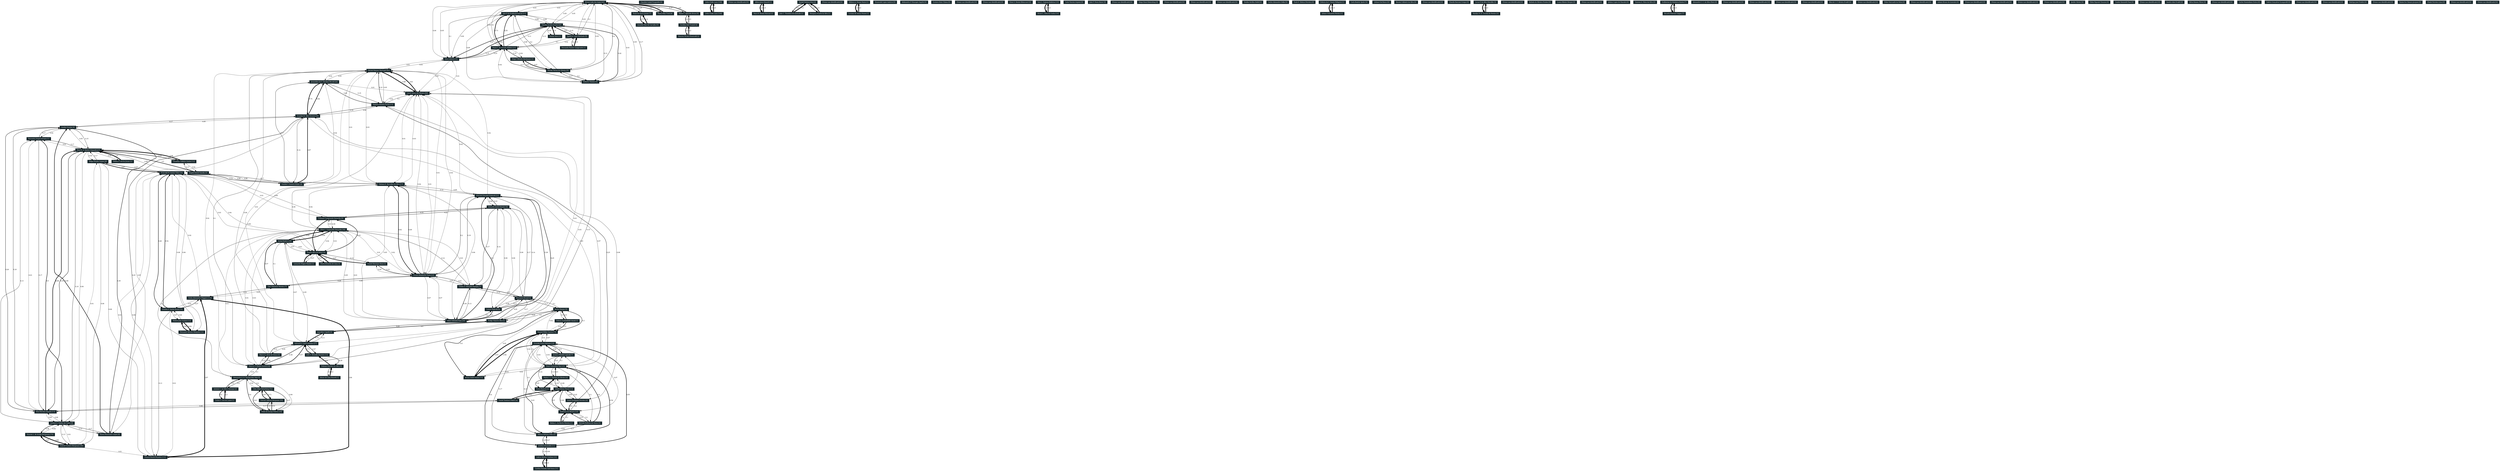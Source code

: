 strict digraph grafo3 {
	graph [bb="0,0,10024,3559",
		id=grafo3,
		overlap=False
	];
	node [fontsize=8,
		label="\N",
		shape=rectangle,
		style=filled
	];
	0	 [URL="membro-0047274636775859.html",
		color="#17272B",
		fontcolor="#FFFFFF",
		height=0.23611,
		label="Bruno Leite dos Anjos [20]",
		pos="549,3542.5",
		width=1.4583];
	20	 [URL="membro-1171304952099087.html",
		color="#17272B",
		fontcolor="#FFFFFF",
		height=0.23611,
		label="João P. da Exaltação Pascon [17]",
		pos="550,3480.5",
		width=1.7361];
	0 -> 20	 [arrowhead=normal,
		arrowsize=0.75,
		fontsize=8,
		label=0.03,
		lp="557,3511.5",
		penwidth=0.59,
		pos="e,549.86,3489 549.14,3533.9 549.29,3524.3 549.55,3508.5 549.74,3496.6"];
	24	 [URL="membro-1405850939282996.html",
		color="#17272B",
		fontcolor="#FFFFFF",
		height=0.23611,
		label="Irina Lübeck [15]",
		pos="1115,3232.5",
		width=1.0278];
	0 -> 24	 [arrowhead=normal,
		arrowsize=0.75,
		fontsize=8,
		label=0.05,
		lp="1185,3387.5",
		penwidth=0.65,
		pos="e,1133.6,3241 601.55,3541.9 686.64,3540.4 859.73,3535 1005,3516 1082.8,3505.8 1178,3559 1178,3480.5 1178,3480.5 1178,3480.5 1178,\
3294.5 1178,3272.3 1157.8,3255.4 1140.3,3244.9"];
	25	 [URL="membro-1407091257163545.html",
		color="#17272B",
		fontcolor="#FFFFFF",
		height=0.23611,
		label="Paulo de Souza Junior [7]",
		pos="94,3480.5",
		width=1.3889];
	0 -> 25	 [arrowhead=normal,
		arrowsize=0.75,
		fontsize=8,
		label=0.1,
		lp="153,3511.5",
		penwidth=0.8,
		pos="e,103.53,3489 496.26,3540.5 394.93,3536.5 180.16,3526.8 148,3516 133.87,3511.3 119.85,3501.9 109.65,3493.9"];
	30	 [URL="membro-1689306155948159.html",
		color="#17272B",
		fontcolor="#FFFFFF",
		height=0.23611,
		label="Maria L. de Arruda Mistieri [23]",
		pos="701,3294.5",
		width=1.7361];
	0 -> 30	 [arrowhead=normal,
		arrowsize=0.75,
		fontsize=8,
		label=0.1,
		lp="653,3418.5",
		penwidth=0.8,
		pos="e,691.84,3303.2 562.88,3533.9 578.06,3524 602.67,3507 621,3489 635.02,3475.2 641.66,3472.6 648,3454 658.28,3423.8 628.3,3413.4 638,\
3383 647.51,3353.2 671.09,3324.9 686.55,3308.7"];
	59	 [URL="membro-3189945818846211.html",
		color="#17272B",
		fontcolor="#FFFFFF",
		height=0.23611,
		label="Maria Elisa Trost [8]",
		pos="281,3480.5",
		width=1.1944];
	0 -> 59	 [arrowhead=normal,
		arrowsize=0.75,
		fontsize=8,
		label=0.4,
		lp="333,3511.5",
		penwidth=1.7,
		pos="e,289.47,3489.2 496.29,3539.4 440.83,3535.5 357.57,3527.9 328,3516 315.79,3511.1 303.97,3502.1 295.24,3494.4"];
	80	 [URL="membro-4636080248996522.html",
		color="#17272B",
		fontcolor="#FFFFFF",
		height=0.23611,
		label="Roberto Thiesen [6]",
		pos="515,3108.5",
		width=1.1389];
	0 -> 80	 [arrowhead=normal,
		arrowsize=0.75,
		fontsize=8,
		label=0.05,
		lp="172,3325.5",
		penwidth=0.65,
		pos="e,473.7,3111.5 496.26,3540.5 410.74,3537 248.99,3528.8 226,3516 176.76,3488.6 164,3336.1 164,3325.5 164,3325.5 164,3325.5 164,3170.5 \
164,3140.2 369.63,3120 466.11,3112.1"];
	123	 [URL="membro-7571726937337690.html",
		color="#17272B",
		fontcolor="#FFFFFF",
		height=0.23611,
		label="Ingrid R. Lima Machado [5]",
		pos="961,3356.5",
		width=1.5139];
	0 -> 123	 [arrowhead=normal,
		arrowsize=0.75,
		fontsize=8,
		label=0.03,
		lp="1018,3449.5",
		penwidth=0.59,
		pos="e,973.01,3365.2 601.68,3541.2 715.25,3538.2 973.98,3529.8 987,3516 1027.5,3473 1009.4,3437.7 987,3383 985.11,3378.4 981.99,3374.1 \
978.55,3370.4"];
	140	 [URL="membro-8345134253755342.html",
		color="#17272B",
		fontcolor="#FFFFFF",
		height=0.23611,
		label="Marília Teresa de Oliveira [5]",
		pos="338,3170.5",
		width=1.6111];
	0 -> 140	 [arrowhead=normal,
		arrowsize=0.75,
		fontsize=8,
		label=0.05,
		lp="217,3356.5",
		penwidth=0.65,
		pos="e,291.38,3179 496.27,3539.2 431.39,3534.9 325.15,3526.4 287,3516 250.65,3506.1 210,3518.2 210,3480.5 210,3480.5 210,3480.5 210,3232.5 \
210,3213.5 218.42,3208 234,3197 242.45,3191.1 263.09,3185.3 283.78,3180.7"];
	142	 [URL="membro-8519904598953344.html",
		color="#17272B",
		fontcolor="#FFFFFF",
		height=0.23611,
		label="Claudia Acosta Duarte [20]",
		pos="753,3418.5",
		width=1.4861];
	0 -> 142	 [arrowhead=normal,
		arrowsize=0.75,
		fontsize=8,
		label=0.05,
		lp="729,3480.5",
		penwidth=0.65,
		pos="e,748.82,3427.2 601.63,3535.2 630.74,3530.5 663.5,3523.7 676,3516 708.96,3495.6 733.59,3455.8 745.34,3433.9"];
	163	 [URL="membro-9761857774819478.html",
		color="#17272B",
		fontcolor="#FFFFFF",
		height=0.23611,
		label="Mário C. Sperotto Brum [5]",
		pos="1298,3480.5",
		width=1.4861];
	0 -> 163	 [arrowhead=normal,
		arrowsize=0.75,
		fontsize=8,
		label=0.15,
		lp="1287,3511.5",
		penwidth=0.95,
		pos="e,1293.4,3489 601.7,3541.1 764.91,3536.7 1252,3523.1 1267,3516 1276.2,3511.6 1283.7,3503.2 1289.1,3495.6"];
	20 -> 0	 [arrowhead=normal,
		arrowsize=0.75,
		fontsize=8,
		label=0.03,
		lp="539,3511.5",
		penwidth=0.59,
		pos="e,540.66,3533.8 542.2,3489.1 538.31,3494 534.03,3500.4 532,3507 529.85,3514 532.48,3521.4 536.27,3527.6"];
	20 -> 24	 [arrowhead=normal,
		arrowsize=0.75,
		fontsize=8,
		label=0.09,
		lp="1065,3356.5",
		penwidth=0.77,
		pos="e,1111.3,3241 612.89,3476.9 714.48,3470.9 904.85,3459 919,3454 1000.2,3425.1 1026.3,3405.4 1068,3330 1083.7,3301.7 1099.5,3267.4 \
1108.2,3247.9"];
	20 -> 30	 [arrowhead=normal,
		arrowsize=0.75,
		fontsize=8,
		label=0.73,
		lp="542,3387.5",
		penwidth=2.69,
		pos="e,638.21,3300.4 547.1,3471.8 538.61,3444.4 517.11,3359.5 562,3321 572.7,3311.8 601.73,3305.5 630.51,3301.4"];
	20 -> 80	 [arrowhead=normal,
		arrowsize=0.75,
		fontsize=8,
		label=0.03,
		lp="528,3294.5",
		penwidth=0.59,
		pos="e,515.19,3117.3 545.05,3471.9 542.31,3466.9 539.06,3460.2 537,3454 535.36,3449.1 526.16,3393.5 526,3392 520.52,3339.7 516.53,3177.3 \
515.35,3124.9"];
	20 -> 140	 [arrowhead=normal,
		arrowsize=0.75,
		fontsize=8,
		label=0.06,
		lp="350,3325.5",
		penwidth=0.68,
		pos="e,336.97,3179.1 487.38,3474.4 455.98,3470.3 422.1,3463.7 410,3454 326.01,3386.5 331.79,3236.1 336.23,3186.6"];
	20 -> 142	 [arrowhead=normal,
		arrowsize=0.75,
		fontsize=8,
		label=0.06,
		lp="604,3449.5",
		penwidth=0.68,
		pos="e,699.19,3424.9 558.87,3471.7 567.74,3463.4 582.17,3451.4 597,3445 613.84,3437.7 655.54,3430.8 691.59,3425.9"];
	24 -> 0	 [arrowhead=normal,
		arrowsize=0.75,
		fontsize=8,
		label=0.06,
		lp="1223,3387.5",
		penwidth=0.68,
		pos="e,601.52,3541.6 1152,3239.6 1180.9,3247.4 1216,3263.4 1216,3294.5 1216,3480.5 1216,3480.5 1216,3480.5 1216,3533.1 1154.9,3507 1103,\
3516 1009.6,3532.1 732.2,3539.1 609.05,3541.5"];
	24 -> 20	 [arrowhead=normal,
		arrowsize=0.75,
		fontsize=8,
		label=0.1,
		lp="1145,3356.5",
		penwidth=0.8,
		pos="e,612.62,3476.7 1121.1,3241.3 1128.5,3252.9 1140,3274.3 1140,3294.5 1140,3387.5 1140,3387.5 1140,3387.5 1140,3478.6 1035.4,3436 \
946,3454 930.35,3457.1 729.88,3469.6 620.34,3476.3"];
	24 -> 30	 [arrowhead=normal,
		arrowsize=0.75,
		fontsize=8,
		label=0.23,
		lp="793,3263.5",
		penwidth=1.19,
		pos="e,717.09,3286 1078,3234 1004,3237.3 840.5,3245.8 786,3259 764.11,3264.3 740.57,3274.5 723.83,3282.6"];
	24 -> 142	 [arrowhead=normal,
		arrowsize=0.75,
		fontsize=8,
		label=0.54,
		lp="1057,3325.5",
		penwidth=2.12,
		pos="e,806.74,3414.4 1098.4,3241.2 1090.8,3245.7 1082.2,3251.8 1076,3259 1041.6,3298.6 1062.7,3329.6 1024,3365 993.97,3392.5 884.54,3407.1 \
814.26,3413.7"];
	83	 [URL="membro-4839195121781005.html",
		color="#17272B",
		fontcolor="#FFFFFF",
		height=0.23611,
		label="Luis F. Souza de Oliveira [80]",
		pos="1816,3046.5",
		width=1.6111];
	24 -> 83	 [arrowhead=normal,
		arrowsize=0.75,
		fontsize=8,
		label=0.03,
		lp="1489,3139.5",
		penwidth=0.59,
		pos="e,1783.9,3055 1147.4,3223.9 1262.4,3193.4 1650.7,3090.4 1776.4,3057"];
	124	 [URL="membro-7651341120825287.html",
		color="#17272B",
		fontcolor="#FFFFFF",
		height=0.23611,
		label="Michel Mansur Machado [83]",
		pos="1866,3170.5",
		width=1.5694];
	24 -> 124	 [arrowhead=normal,
		arrowsize=0.75,
		fontsize=8,
		label=0.03,
		lp="1543,3201.5",
		penwidth=0.59,
		pos="e,1809.4,3175.2 1152.2,3229.4 1272.3,3219.5 1650.2,3188.3 1801.9,3175.8"];
	25 -> 0	 [arrowhead=normal,
		arrowsize=0.75,
		fontsize=8,
		label=0.29,
		lp="118,3511.5",
		penwidth=1.37,
		pos="e,496.29,3540.7 95.552,3489.2 97.556,3497.6 101.93,3509.9 111,3516 126.39,3526.4 371.91,3536.3 488.47,3540.5"];
	71	 [URL="membro-4297260102377031.html",
		color="#17272B",
		fontcolor="#FFFFFF",
		height=0.23611,
		label="Amarílis Díaz de Carvalho [5]",
		pos="86,3418.5",
		width=1.6111];
	25 -> 71	 [arrowhead=normal,
		arrowsize=0.75,
		fontsize=8,
		label=0.71,
		lp="98,3449.5",
		penwidth=2.63,
		pos="e,87.103,3427 92.888,3471.9 91.646,3462.3 89.609,3446.5 88.071,3434.6"];
	30 -> 0	 [arrowhead=normal,
		arrowsize=0.75,
		fontsize=8,
		label=0.08,
		lp="365,3418.5",
		penwidth=0.74,
		pos="e,526.3,3533.9 638.45,3300.7 611.05,3304.6 578.85,3310.9 551,3321 446.54,3358.8 389.75,3348.9 334,3445 331.99,3448.5 331.77,3450.7 \
334,3454 339.48,3462.2 461.55,3509.3 519.26,3531.3"];
	30 -> 20	 [arrowhead=normal,
		arrowsize=0.75,
		fontsize=8,
		label=0.55,
		lp="571,3387.5",
		penwidth=2.15,
		pos="e,549.98,3471.7 650.52,3303 629.24,3307.6 607.64,3313.7 600,3321 559.14,3360 551.51,3431.9 550.2,3464.1"];
	30 -> 24	 [arrowhead=normal,
		arrowsize=0.75,
		fontsize=8,
		label=0.15,
		lp="853,3263.5",
		penwidth=0.95,
		pos="e,1077.8,3234.5 730.46,3286 759.57,3277.9 805.51,3265.9 846,3259 924.26,3245.6 1016.6,3238.4 1070.2,3235"];
	30 -> 80	 [arrowhead=normal,
		arrowsize=0.75,
		fontsize=8,
		label=0.04,
		lp="657,3201.5",
		penwidth=0.62,
		pos="e,556.18,3114.4 688.99,3285.8 683.2,3281.1 676.54,3274.8 672,3268 669.82,3264.7 626.92,3137.6 624,3135 614.87,3126.8 588.33,3120.3 \
563.73,3115.7"];
	30 -> 123	 [arrowhead=normal,
		arrowsize=0.75,
		fontsize=8,
		label=0.02,
		lp="807,3325.5",
		penwidth=0.56,
		pos="e,906.45,3350 721.52,3303.1 741.3,3311.1 772.25,3322.8 800,3330 832.23,3338.4 868.8,3344.6 898.94,3349"];
	30 -> 142	 [arrowhead=normal,
		arrowsize=0.75,
		fontsize=8,
		label=0.11,
		lp="738,3356.5",
		penwidth=0.83,
		pos="e,749.43,3410 704.6,3303.1 713.27,3323.8 735.42,3376.6 746.49,3403"];
	98	 [URL="membro-5625811036384501.html",
		color="#17272B",
		fontcolor="#FFFFFF",
		height=0.23611,
		label="Diego Vilibaldo Beckmann [3]",
		pos="410,3232.5",
		width=1.6111];
	30 -> 98	 [arrowhead=normal,
		arrowsize=0.75,
		fontsize=8,
		label=0.04,
		lp="463,3263.5",
		penwidth=0.62,
		pos="e,418.24,3241.2 638.31,3291.6 576.89,3288 488,3280.9 456,3268 443.95,3263.2 432.39,3254.2 423.87,3246.5"];
	59 -> 0	 [arrowhead=normal,
		arrowsize=0.75,
		fontsize=8,
		label=1.0,
		lp="304,3511.5",
		penwidth=3.5,
		pos="e,496.23,3539.6 282.86,3489.1 285.14,3497.4 289.9,3509.7 299,3516 314.27,3526.5 419.44,3534.8 488.43,3539.1"];
	80 -> 0	 [arrowhead=normal,
		arrowsize=0.75,
		fontsize=8,
		label=0.17,
		lp="7,3325.5",
		penwidth=1.01,
		pos="e,496.36,3542 473.73,3109.2 351.52,3111.6 0,3122.9 0,3170.5 0,3480.5 0,3480.5 0,3480.5 0,3529.2 345.75,3539.7 488.49,3541.9"];
	80 -> 20	 [arrowhead=normal,
		arrowsize=0.75,
		fontsize=8,
		label=0.08,
		lp="455,3294.5",
		penwidth=0.74,
		pos="e,543.27,3471.9 513.49,3117.2 508.77,3143.5 493.6,3221.8 477,3241 464.24,3255.7 447.59,3242.6 437,3259 434.83,3262.4 436.06,3264.1 \
437,3268 456.44,3348.8 513.86,3432.3 538.53,3465.5"];
	80 -> 30	 [arrowhead=normal,
		arrowsize=0.75,
		fontsize=8,
		label=0.17,
		lp="692,3201.5",
		penwidth=1.01,
		pos="e,700.57,3285.9 556.16,3113.2 587.46,3117.4 627.24,3124.7 640,3135 685.05,3171.5 696.87,3245.3 699.94,3278.1"];
	80 -> 140	 [arrowhead=normal,
		arrowsize=0.75,
		fontsize=8,
		label=0.17,
		lp="428,3139.5",
		penwidth=1.01,
		pos="e,356.19,3161.9 480.73,3117 462.77,3121.8 440.51,3128.1 421,3135 401.26,3142 379.53,3151.3 363.26,3158.7"];
	80 -> 142	 [arrowhead=normal,
		arrowsize=0.75,
		fontsize=8,
		label=0.42,
		lp="618,3263.5",
		penwidth=1.76,
		pos="e,735.18,3409.9 552.55,3117.1 579.1,3125.6 610,3141.7 610,3170.5 610,3263.5 610,3263.5 610,3263.5 610,3332.5 687.61,3384 728.48,\
3406.3"];
	123 -> 0	 [arrowhead=normal,
		arrowsize=0.75,
		fontsize=8,
		label=0.1,
		lp="910,3449.5",
		penwidth=0.8,
		pos="e,601.56,3539.1 961.29,3365.2 961.12,3373 959.76,3384.2 954,3392 884.43,3486 832.93,3479.1 722,3516 685.55,3528.1 642.9,3534.7 609.07,\
3538.3"];
	123 -> 30	 [arrowhead=normal,
		arrowsize=0.75,
		fontsize=8,
		label=0.1,
		lp="849,3325.5",
		penwidth=0.8,
		pos="e,740.11,3303.1 920.22,3348 897.66,3343.1 869.18,3336.6 844,3330 830.54,3326.5 827.45,3324.6 814,3321 792.24,3315.2 767.94,3309.4 \
747.47,3304.7"];
	123 -> 142	 [arrowhead=normal,
		arrowsize=0.75,
		fontsize=8,
		label=0.6,
		lp="917,3387.5",
		penwidth=2.3,
		pos="e,806.81,3411.4 946.6,3365 932.4,3373.1 909.87,3385 889,3392 865.14,3400 838.06,3405.9 814.37,3410.1"];
	41	 [URL="membro-2227489875439617.html",
		color="#17272B",
		fontcolor="#FFFFFF",
		height=0.23611,
		label="Fernando Passon Casagrande [1]",
		pos="963,3294.5",
		width=1.6944];
	123 -> 41	 [arrowhead=normal,
		arrowsize=0.75,
		fontsize=8,
		label=0.2,
		lp="968,3325.5",
		penwidth=1.1,
		pos="e,962.72,3303 961.28,3347.9 961.59,3338.3 962.1,3322.5 962.48,3310.6"];
	140 -> 0	 [arrowhead=normal,
		arrowsize=0.75,
		fontsize=8,
		label=0.2,
		lp="308,3356.5",
		penwidth=1.1,
		pos="e,517.71,3534 333.45,3179.1 330.94,3184.2 327.94,3190.8 326,3197 322.35,3208.6 322.63,3211.9 321,3224 307.3,3325.4 283.36,3362.5 \
329,3454 356.67,3509.5 394.49,3498.6 454,3516 472.38,3521.4 492.84,3527.1 510.05,3531.9"];
	140 -> 20	 [arrowhead=normal,
		arrowsize=0.75,
		fontsize=8,
		label=0.2,
		lp="333,3325.5",
		penwidth=1.1,
		pos="e,487.4,3473.5 335.14,3179.2 333.61,3184.3 331.86,3191 331,3197 322.68,3255.5 316,3272.1 328,3330 337.53,3376 343.59,3388.1 370,\
3427 379.54,3441 381.94,3446.2 397,3454 411.57,3461.6 446.91,3467.9 479.95,3472.5"];
	140 -> 80	 [arrowhead=normal,
		arrowsize=0.75,
		fontsize=8,
		label=0.2,
		lp="463,3139.5",
		penwidth=1.1,
		pos="e,497.83,3117 374.33,3162 392.72,3157.3 415.27,3151 435,3144 454.24,3137.1 475.33,3127.7 491.02,3120.3"];
	140 -> 98	 [arrowhead=normal,
		arrowsize=0.75,
		fontsize=8,
		label=0.4,
		lp="398,3201.5",
		penwidth=1.7,
		pos="e,405.08,3223.8 357.08,3179.2 365.85,3183.8 376.04,3189.9 384,3197 390.57,3202.9 396.51,3210.7 401.04,3217.5"];
	142 -> 0	 [arrowhead=normal,
		arrowsize=0.75,
		fontsize=8,
		label=0.05,
		lp="752,3480.5",
		penwidth=0.65,
		pos="e,601.56,3538.6 752.85,3427.1 752.22,3441.2 749.24,3469.7 736,3489 724.08,3506.4 716.49,3508 697,3516 669.32,3527.4 636.73,3533.9 \
609.19,3537.6"];
	142 -> 20	 [arrowhead=normal,
		arrowsize=0.75,
		fontsize=8,
		label=0.06,
		lp="671,3449.5",
		penwidth=0.68,
		pos="e,578.23,3471.9 725.01,3427 688.77,3438.1 625.56,3457.4 585.84,3469.6"];
	142 -> 24	 [arrowhead=normal,
		arrowsize=0.75,
		fontsize=8,
		label=0.43,
		lp="882,3325.5",
		penwidth=1.79,
		pos="e,1077.9,3237.4 783.81,3410 807.26,3402 838.69,3387.8 858,3365 882.82,3335.7 863.51,3310.6 893,3286 919.61,3263.8 1013.4,3247 1070.2,\
3238.5"];
	142 -> 30	 [arrowhead=normal,
		arrowsize=0.75,
		fontsize=8,
		label=0.13,
		lp="713,3356.5",
		penwidth=0.89,
		pos="e,699.9,3303.1 742.18,3410 730.91,3400.4 713.82,3383.7 706,3365 698.72,3347.6 698.39,3325.6 699.28,3310.9"];
	142 -> 80	 [arrowhead=normal,
		arrowsize=0.75,
		fontsize=8,
		label=0.13,
		lp="555,3263.5",
		penwidth=0.89,
		pos="e,531.2,3117.2 699.28,3413 634.48,3406.2 533.79,3395.1 531,3392 528.34,3389 530.74,3387 531,3383 534.34,3331.6 540.76,3319.3 546,\
3268 552.01,3209.2 573.56,3188.3 548,3135 545.55,3129.9 541.59,3125.5 537.25,3121.8"];
	142 -> 123	 [arrowhead=normal,
		arrowsize=0.75,
		fontsize=8,
		label=0.15,
		lp="943,3387.5",
		penwidth=0.95,
		pos="e,954.23,3365.1 806.85,3413.4 848.43,3408.9 902.12,3401.5 922,3392 932.32,3387.1 941.86,3378.5 948.92,3371"];
	148	 [URL="membro-8978799324980898.html",
		color="#17272B",
		fontcolor="#FFFFFF",
		height=0.23611,
		label="Mirela Noro [1]",
		pos="815,3356.5",
		width=0.95833];
	142 -> 148	 [arrowhead=normal,
		arrowsize=0.75,
		fontsize=8,
		label=0.05,
		lp="789,3387.5",
		penwidth=0.65,
		pos="e,803.2,3365 759.22,3409.9 764.8,3402.4 773.41,3391.5 782,3383 786.62,3378.4 792,3373.8 797.05,3369.8"];
	163 -> 0	 [arrowhead=normal,
		arrowsize=0.75,
		fontsize=8,
		label=0.6,
		lp="1256,3511.5",
		penwidth=2.3,
		pos="e,601.66,3541.1 1283.5,3489 1267,3498.6 1240.9,3513.1 1230,3516 1200.3,3523.9 770.86,3536.4 609.59,3540.9"];
	34	 [URL="membro-1887646413957746.html",
		color="#17272B",
		fontcolor="#FFFFFF",
		height=0.23611,
		label="Carolina Kist Traesel [4]",
		pos="1314,3418.5",
		width=1.375];
	163 -> 34	 [arrowhead=normal,
		arrowsize=0.75,
		fontsize=8,
		label=0.4,
		lp="1312,3449.5",
		penwidth=1.7,
		pos="e,1311.8,3427 1300.2,3471.9 1302.7,3462.3 1306.8,3446.5 1309.9,3434.6"];
	83 -> 24	 [arrowhead=normal,
		arrowsize=0.75,
		fontsize=8,
		label=0.01,
		lp="1412,3139.5",
		penwidth=0.53,
		pos="e,1137.6,3223.9 1771.9,3055 1745.5,3060.2 1711.3,3066.9 1681,3073 1469.6,3115.5 1415.8,3126.7 1212,3197 1189.4,3204.8 1164,3214.1 \
1144.9,3221.2"];
	83 -> 124	 [arrowhead=normal,
		arrowsize=0.75,
		fontsize=8,
		label=0.91,
		lp="1855,3108.5",
		penwidth=3.23,
		pos="e,1863.2,3161.7 1821,3055.2 1823.8,3060.3 1827.3,3066.9 1830,3073 1842.5,3101.1 1854.3,3135 1860.8,3154.5"];
	69	 [URL="membro-3992443023418750.html",
		color="#17272B",
		fontcolor="#FFFFFF",
		height=0.23611,
		label="Fabiana E. Barcellos da Silva [17]",
		pos="1793,1310.5",
		width=1.7917];
	83 -> 69	 [arrowhead=normal,
		arrowsize=0.75,
		fontsize=8,
		label=0.01,
		lp="1823,2178.5",
		penwidth=0.53,
		pos="e,1798.6,1319.4 1816,3037.7 1816,3025.6 1816,3003.4 1816,2984.5 1816,2984.5 1816,2984.5 1816,1372.5 1816,1356 1808.7,1338.4 1802.3,\
1326.2"];
	74	 [URL="membro-4455461576886254.html",
		color="#17272B",
		fontcolor="#FFFFFF",
		height=0.23611,
		label="Favero Reisdorfer Paula [23]",
		pos="1783,752.5",
		width=1.5556];
	83 -> 74	 [arrowhead=normal,
		arrowsize=0.75,
		fontsize=8,
		label=0.01,
		lp="1865,1899.5",
		penwidth=0.53,
		pos="e,1777.9,761.12 1827,3037.7 1839.5,3026.7 1858,3006.6 1858,2984.5 1858,2984.5 1858,2984.5 1858,1589.5 1858,1419.5 1955,1380.3 1925,\
1213 1919.8,1184.1 1914.8,1177.5 1902,1151 1847.9,1039.1 1790.5,1031.7 1757,912 1741,854.84 1746.6,833.96 1769,779 1770.5,775.34 \
1772.3,771.51 1774.2,767.95"];
	166	 [URL="membro-9923685211581446.html",
		color="#17272B",
		fontcolor="#FFFFFF",
		height=0.23611,
		label="Marcus V. Morini Querol [18]",
		pos="2308,256.5",
		width=1.6111];
	83 -> 166	 [arrowhead=normal,
		arrowsize=0.75,
		fontsize=8,
		label=0.03,
		lp="3894,1651.5",
		penwidth=0.59,
		pos="e,2366.1,257.23 1874.2,3045.7 2049.9,3043.3 2590.2,3035 3038,3020 3170.3,3015.6 3516.7,3056.2 3633,2993 3651.8,2982.8 3697,2901.6 \
3697,2891.5 3697,2891.5 3697,2891.5 3697,2271.5 3697,2170.7 3887,2248.3 3887,2147.5 3887,2147.5 3887,2147.5 3887,318.5 3887,280 \
2672.6,261.34 2373.8,257.34"];
	93	 [URL="membro-5421615151521751.html",
		color="#17272B",
		fontcolor="#FFFFFF",
		height=0.23611,
		label="Fabiane Moreira Farias [13]",
		pos="3570,2984.5",
		width=1.5139];
	83 -> 93	 [arrowhead=normal,
		arrowsize=0.75,
		fontsize=8,
		label=0.02,
		lp="2806,3015.5",
		penwidth=0.56,
		pos="e,3515.4,2986.4 1874.4,3044.4 2140,3035 3233.5,2996.4 3507.5,2986.7"];
	124 -> 24	 [arrowhead=normal,
		arrowsize=0.75,
		fontsize=8,
		label=0.01,
		lp="1647,3201.5",
		penwidth=0.53,
		pos="e,1152.1,3230.9 1809.4,3177.8 1747,3185.7 1643.5,3198.2 1554,3206 1410.2,3218.5 1239.5,3227 1159.9,3230.6"];
	124 -> 83	 [arrowhead=normal,
		arrowsize=0.75,
		fontsize=8,
		label=0.88,
		lp="1831,3108.5",
		penwidth=3.14,
		pos="e,1815.5,3055.1 1856.5,3161.7 1846.5,3151.8 1831.3,3134.9 1824,3117 1816.8,3099.5 1815.4,3077.6 1815.4,3062.9"];
	124 -> 69	 [arrowhead=normal,
		arrowsize=0.75,
		fontsize=8,
		label=0.01,
		lp="894,2240.5",
		penwidth=0.53,
		pos="e,1728.3,1312 1809.5,3169.9 1601,3167.3 887,3155 887,3108.5 887,3108.5 887,3108.5 887,2271.5 887,2188.8 884,2168.2 884,2085.5 884,\
2085.5 884,2085.5 884,1961.5 884,1920.2 883,1909.8 883,1868.5 883,1868.5 883,1868.5 883,1527.5 883,1355.6 1504.9,1319.6 1720.5,1312.3"];
	124 -> 74	 [arrowhead=normal,
		arrowsize=0.75,
		fontsize=8,
		label=0.01,
		lp="852,1961.5",
		penwidth=0.53,
		pos="e,1727,755.99 1809.2,3169.5 1627.2,3166.2 1066.1,3155.1 985,3144 919.69,3135.1 841,3174.4 841,3108.5 841,3108.5 841,3108.5 841,2147.5 \
841,2064.8 845,2044.2 845,1961.5 845,1961.5 845,1961.5 845,1465.5 845,1402.3 1274,1197.4 1325,1160 1409.2,1098.3 1445.8,1095 1505,\
1009 1567.4,918.28 1501.1,833.16 1597,779 1617.5,767.43 1673.9,760.49 1719.2,756.63"];
	124 -> 166	 [arrowhead=normal,
		arrowsize=0.75,
		fontsize=8,
		label=0.02,
		lp="3932,1713.5",
		penwidth=0.56,
		pos="e,2366.4,257.17 1922.7,3170.1 2209.9,3168 3498.9,3158 3677,3144 3788,3135.3 3925,3219.8 3925,3108.5 3925,3108.5 3925,3108.5 3925,\
318.5 3925,306.79 3973.4,303.56 3596,283 3354.5,269.84 2601.6,260 2373.9,257.27"];
	124 -> 93	 [arrowhead=normal,
		arrowsize=0.75,
		fontsize=8,
		label=0.05,
		lp="3048,3077.5",
		penwidth=0.65,
		pos="e,3527.9,2993 1922.6,3167.3 2004.7,3162.6 2161.6,3153.4 2295,3144 2685.4,3116.6 2783.9,3112.5 3171,3055 3267.2,3040.7 3291.3,3037 \
3387,3020 3432.2,3012 3483.5,3001.9 3520.3,2994.6"];
	85	 [URL="membro-5099227329574183.html",
		color="#17272B",
		fontcolor="#FFFFFF",
		height=0.23611,
		label="Jacqueline da C. Escobar Piccoli [24]",
		pos="3683,3108.5",
		width=1.9306];
	124 -> 85	 [arrowhead=normal,
		arrowsize=0.75,
		fontsize=8,
		label=0.02,
		lp="3631,3139.5",
		penwidth=0.56,
		pos="e,3665,3117.1 1922.5,3170.2 2211.7,3168.9 3515.3,3161.6 3599,3144 3610.7,3141.5 3637.9,3129.6 3658.2,3120.2"];
	71 -> 25	 [arrowhead=normal,
		arrowsize=0.75,
		fontsize=8,
		label=1.0,
		lp="81,3449.5",
		penwidth=3.5,
		pos="e,86.195,3471.9 80.675,3427.3 76.992,3434.5 73.215,3444.9 76,3454 77.235,3458 79.309,3462 81.62,3465.6"];
	98 -> 30	 [arrowhead=normal,
		arrowsize=0.75,
		fontsize=8,
		label=0.33,
		lp="540,3263.5",
		penwidth=1.49,
		pos="e,638.42,3286.5 436.15,3241.1 460.88,3248.9 499.15,3260.5 533,3268 564.89,3275.1 600.59,3281 630.85,3285.4"];
	98 -> 140	 [arrowhead=normal,
		arrowsize=0.75,
		fontsize=8,
		label=0.67,
		lp="377,3201.5",
		penwidth=2.51,
		pos="e,344.82,3179.2 394.92,3223.8 387.14,3219 377.7,3212.6 370,3206 362.68,3199.7 355.41,3191.8 349.65,3185"];
	41 -> 123	 [arrowhead=normal,
		arrowsize=0.75,
		fontsize=8,
		label=1.0,
		lp="951,3325.5",
		penwidth=3.5,
		pos="e,953.76,3347.9 955.62,3303.2 951.95,3308.1 947.91,3314.5 946,3321 944,3327.8 946.25,3335.1 949.57,3341.3"];
	148 -> 142	 [arrowhead=normal,
		arrowsize=0.75,
		fontsize=8,
		label=1.0,
		lp="808,3387.5",
		penwidth=3.5,
		pos="e,771.69,3409.8 811.87,3365.2 808.75,3372.9 803.38,3384.2 796,3392 790.97,3397.3 784.63,3402 778.38,3405.9"];
	34 -> 163	 [arrowhead=normal,
		arrowsize=0.75,
		fontsize=8,
		label=0.5,
		lp="1294,3449.5",
		penwidth=2.0,
		pos="e,1292.8,3471.8 1302.7,3427 1297.5,3431.7 1291.8,3437.9 1289,3445 1286.5,3451.2 1287.6,3458.4 1289.8,3464.6"];
	81	 [URL="membro-4714138643455131.html",
		color="#17272B",
		fontcolor="#FFFFFF",
		height=0.23611,
		label="Mauren Picada Emanuelli [2]",
		pos="1316,3356.5",
		width=1.5694];
	34 -> 81	 [arrowhead=normal,
		arrowsize=0.75,
		fontsize=8,
		label=0.5,
		lp="1321,3387.5",
		penwidth=2.0,
		pos="e,1315.7,3365 1314.3,3409.9 1314.6,3400.3 1315.1,3384.5 1315.5,3372.6"];
	69 -> 83	 [arrowhead=normal,
		arrowsize=0.75,
		fontsize=8,
		label=0.03,
		lp="1773,2178.5",
		penwidth=0.59,
		pos="e,1802.6,3038 1786.5,1319.2 1778.5,1330.8 1766,1352.1 1766,1372.5 1766,2984.5 1766,2984.5 1766,2984.5 1766,3004.8 1782.4,3022.1 \
1796.4,3033.3"];
	69 -> 124	 [arrowhead=normal,
		arrowsize=0.75,
		fontsize=8,
		label=0.03,
		lp="1949,2240.5",
		penwidth=0.59,
		pos="e,1891.3,3161.8 1812.5,1319 1831.6,1328.9 1858,1347.1 1858,1372.5 1858,1465.5 1858,1465.5 1858,1465.5 1858,1555.1 1936,1561.9 1936,\
1651.5 1936,1992.5 1936,1992.5 1936,1992.5 1936,2116.5 1942,2147.5 1942,2271.5 1942,3108.5 1942,3108.5 1942,3108.5 1942,3132.5 1918.9,\
3148.9 1898.2,3158.8"];
	69 -> 74	 [arrowhead=normal,
		arrowsize=0.75,
		fontsize=8,
		label=0.62,
		lp="1743,1031.5",
		penwidth=2.36,
		pos="e,1752.3,761.08 1794.5,1301.9 1799.6,1271.2 1813.6,1164.7 1778,1089 1773,1078.5 1766.4,1080 1759,1071 1749,1058.8 1703,984.39 1699,\
974 1684.7,936.44 1686.6,925.03 1683,885 1678.6,835.15 1683.7,812.39 1721,779 1727.9,772.78 1736.6,767.86 1745.2,764.04"];
	1	 [URL="membro-0120736228044122.html",
		color="#17272B",
		fontcolor="#FFFFFF",
		height=0.23611,
		label="Clésio Soldateli Paim [20]",
		pos="1596,1248.5",
		width=1.4167];
	69 -> 1	 [arrowhead=normal,
		arrowsize=0.75,
		fontsize=8,
		label=0.06,
		lp="1740,1279.5",
		penwidth=0.68,
		pos="e,1640.2,1257 1775.3,1302 1758.5,1294.2 1732.5,1282.7 1709,1275 1689.3,1268.6 1667.2,1263 1647.8,1258.7"];
	112	 [URL="membro-6758699828667193.html",
		color="#17272B",
		fontcolor="#FFFFFF",
		height=0.23611,
		label="Elton L. Gasparotto Denardin [38]",
		pos="2146,1000.5",
		width=1.7917];
	69 -> 112	 [arrowhead=normal,
		arrowsize=0.75,
		fontsize=8,
		label=0.09,
		lp="2017,1155.5",
		penwidth=0.77,
		pos="e,2138.2,1009.2 1834.5,1301.9 1848.7,1297.8 1864.2,1292 1877,1284 1908.6,1264.3 2083.8,1069.9 2133.1,1014.9"];
	136	 [URL="membro-8153279253583982.html",
		color="#17272B",
		fontcolor="#FFFFFF",
		height=0.23611,
		label="Marcelo Donadel Malesuik [21]",
		pos="1222,690.5",
		width=1.6667];
	69 -> 136	 [arrowhead=normal,
		arrowsize=0.75,
		fontsize=8,
		label=0.12,
		lp="1421,1000.5",
		penwidth=0.86,
		pos="e,1260.4,699.09 1728.2,1308.1 1611.6,1302.4 1373.7,1283.2 1323,1222 1257.7,1143.3 1386.7,1108.6 1410,1009 1430.6,921.12 1427.8,893.06 \
1404,806 1389.2,751.74 1365.5,739.7 1314,717 1299.4,710.54 1282.7,705.2 1267.7,701.04"];
	35	 [URL="membro-1934452177482144.html",
		color="#17272B",
		fontcolor="#FFFFFF",
		height=0.23611,
		label="Francielli W. Santos Cibin [16]",
		pos="2475,1372.5",
		width=1.6528];
	69 -> 35	 [arrowhead=normal,
		arrowsize=0.75,
		fontsize=8,
		label=0.06,
		lp="2182,1341.5",
		penwidth=0.68,
		pos="e,2415.4,1367.1 1857.6,1316.4 1986.8,1328.1 2276.2,1354.4 2407.7,1366.4"];
	74 -> 83	 [arrowhead=normal,
		arrowsize=0.75,
		fontsize=8,
		label=0.04,
		lp="1905,1899.5",
		penwidth=0.62,
		pos="e,1843.5,3037.9 1785,761.28 1795.5,806.42 1844.1,1012.4 1873,1071 1899.3,1124.2 1934.3,1121.7 1953,1178 1980.4,1260.4 1934,1285.6 \
1934,1372.5 1934,1527.5 1934,1527.5 1934,1527.5 1934,1584.9 1898,1594.1 1898,1651.5 1898,1992.5 1898,1992.5 1898,1992.5 1898,2047.6 \
1896,2061.4 1896,2116.5 1896,2984.5 1896,2984.5 1896,2984.5 1896,3009.1 1872.1,3025.3 1850.5,3035"];
	74 -> 124	 [arrowhead=normal,
		arrowsize=0.75,
		fontsize=8,
		label=0.04,
		lp="2040,1961.5",
		penwidth=0.62,
		pos="e,1915.7,3162 1807.3,761.07 1818.9,765.63 1832.6,771.79 1844,779 1888.7,807.24 1900.6,820.07 1923,868 1947.3,919.99 2033,1315.1 \
2033,1372.5 2033,3108.5 2033,3108.5 2033,3108.5 2033,3132.5 1971.6,3150.2 1923.3,3160.4"];
	74 -> 69	 [arrowhead=normal,
		arrowsize=0.75,
		fontsize=8,
		label=0.46,
		lp="1784,1031.5",
		penwidth=1.88,
		pos="e,1800.8,1301.9 1780.4,761.21 1773.7,784.15 1755.9,848.22 1750,903 1739.5,1000.2 1782.4,1020.9 1805,1116 1808.7,1131.4 1810.4,1135.2 \
1812,1151 1812.4,1155 1812,1156 1812,1160 1811.8,1215.1 1827.4,1231.4 1811,1284 1809.7,1288 1807.7,1292 1805.4,1295.5"];
	74 -> 1	 [arrowhead=normal,
		arrowsize=0.75,
		fontsize=8,
		label=0.07,
		lp="1660,1000.5",
		penwidth=0.71,
		pos="e,1612.2,1239.9 1736.5,761.04 1714.7,765.8 1691.5,772.14 1683,779 1594.9,849.77 1653,918.49 1653,1031.5 1653,1186.5 1653,1186.5 \
1653,1186.5 1653,1207.7 1634.7,1224.8 1618.8,1235.7"];
	92	 [URL="membro-5400708933813339.html",
		color="#17272B",
		fontcolor="#FFFFFF",
		height=0.23611,
		label="Cheila D. Ottonelli Stopiglia [7]",
		pos="1772,690.5",
		width=1.6944];
	74 -> 92	 [arrowhead=normal,
		arrowsize=0.75,
		fontsize=8,
		label=0.07,
		lp="1761,721.5",
		penwidth=0.71,
		pos="e,1762.9,699.13 1769.3,743.89 1763.4,739.36 1757.2,733.24 1754,726 1751,719.13 1753.8,711.69 1758,705.41"];
	74 -> 112	 [arrowhead=normal,
		arrowsize=0.75,
		fontsize=8,
		label=0.02,
		lp="1976,876.5",
		penwidth=0.56,
		pos="e,2081.3,993.58 1839.3,759.82 1859.9,763.81 1883.1,769.88 1903,779 1921.2,787.35 1926.6,790.28 1939,806 1989.2,869.87 1947.8,922.93 \
2011,974 2021.1,982.2 2047.2,988.23 2073.8,992.44"];
	74 -> 136	 [arrowhead=normal,
		arrowsize=0.75,
		fontsize=8,
		label=0.19,
		lp="1544,721.5",
		penwidth=1.07,
		pos="e,1282.2,697.15 1726.9,746.3 1623.1,734.83 1401.7,710.35 1289.7,697.99"];
	100	 [URL="membro-5805841991374556.html",
		color="#17272B",
		fontcolor="#FFFFFF",
		height=0.23611,
		label="Cleci Menezes Moreira [7]",
		pos="2584,690.5",
		width=1.4583];
	74 -> 100	 [arrowhead=normal,
		arrowsize=0.75,
		fontsize=8,
		label=0.09,
		lp="2239,721.5",
		penwidth=0.77,
		pos="e,2531.4,694.57 1839,748.16 1984.4,736.91 2373.2,706.81 2523.5,695.18"];
	101	 [URL="membro-5903230708776294.html",
		color="#17272B",
		fontcolor="#FFFFFF",
		height=0.23611,
		label="Daniel Henrique Roos [3]",
		pos="2118,814.5",
		width=1.4028];
	74 -> 101	 [arrowhead=normal,
		arrowsize=0.75,
		fontsize=8,
		label=0.04,
		lp="1999,783.5",
		penwidth=0.62,
		pos="e,2080.4,805.98 1839.2,760.68 1871.6,765.6 1913.2,772.2 1950,779 1991.8,786.73 2039.2,796.88 2073,804.34"];
	166 -> 83	 [arrowhead=normal,
		arrowsize=0.75,
		fontsize=8,
		label=0.15,
		lp="928,1651.5",
		penwidth=0.95,
		pos="e,1757.8,3045.5 2249.8,257.96 1988.4,264.8 930.23,295.34 791,345 765.67,354.03 742,353.61 742,380.5 742,473.5 742,473.5 742,473.5 \
742,556.6 723,576.4 723,659.5 723,1155.5 723,1155.5 723,1155.5 723,1249.1 921,1433.9 921,1527.5 921,1837.5 921,1837.5 921,1837.5 \
921,1934 929,1958 929,2054.5 929,2984.5 929,2984.5 929,2984.5 929,3013.2 955.62,3011.3 983,3020 1019.3,3031.5 1559.5,3042 1750.1,\
3045.4"];
	166 -> 124	 [arrowhead=normal,
		arrowsize=0.75,
		fontsize=8,
		label=0.1,
		lp="3968,1713.5",
		penwidth=0.8,
		pos="e,1922.9,3170.4 2366.1,256.94 2593.5,258.78 3423.2,266.48 3686,283 3945.1,299.29 3963,308.79 3963,318.5 3963,3108.5 3963,3108.5 \
3963,3108.5 3963,3176.6 3881.6,3136.3 3814,3144 3623.8,3165.6 2247,3169.7 1930.7,3170.4"];
	166 -> 112	 [arrowhead=normal,
		arrowsize=0.75,
		fontsize=8,
		label=0.03,
		lp="2314,628.5",
		penwidth=0.59,
		pos="e,2151.1,991.99 2313.3,265.39 2319.8,277.13 2330,298.63 2330,318.5 2330,504.5 2330,504.5 2330,504.5 2330,577.92 2316.7,596.87 2287,\
664 2275.7,689.59 2264,691.26 2253,717 2229.1,772.92 2241.8,792.87 2221,850 2202.2,901.65 2170.5,958.74 2155,985.33"];
	10	 [URL="membro-0527775082585913.html",
		color="#17272B",
		fontcolor="#FFFFFF",
		height=0.23611,
		label="Alessandra S. K. Tamajusuku Neis [5]",
		pos="2308,194.5",
		width=1.9861];
	166 -> 10	 [arrowhead=normal,
		arrowsize=0.75,
		fontsize=8,
		label=0.03,
		lp="2297,225.5",
		penwidth=0.59,
		pos="e,2299.2,203.19 2300.2,247.89 2296.3,243.02 2292,236.59 2290,230 2287.8,222.92 2290.6,215.54 2294.6,209.36"];
	52	 [URL="membro-2760002240063004.html",
		color="#17272B",
		fontcolor="#FFFFFF",
		height=0.23611,
		label="Edward F. Castro Pessano [27]",
		pos="2123,380.5",
		width=1.6389];
	166 -> 52	 [arrowhead=normal,
		arrowsize=0.75,
		fontsize=8,
		label=0.57,
		lp="2273,318.5",
		penwidth=2.21,
		pos="e,2152,371.93 2302.1,265.43 2292.1,280.02 2270.5,309.14 2246,327 2219.5,346.29 2185,360.53 2159.3,369.45"];
	144	 [URL="membro-8606207704187820.html",
		color="#17272B",
		fontcolor="#FFFFFF",
		height=0.23611,
		label="Marco A. Alves de Souza [4]",
		pos="2122,318.5",
		width=1.5694];
	166 -> 144	 [arrowhead=normal,
		arrowsize=0.75,
		fontsize=8,
		label=0.13,
		lp="2169,287.5",
		penwidth=0.89,
		pos="e,2129.3,309.7 2249.9,263.78 2216.2,268.65 2177.4,275.51 2162,283 2151.7,288.01 2142,296.45 2134.8,303.83"];
	93 -> 83	 [arrowhead=normal,
		arrowsize=0.75,
		fontsize=8,
		label=0.1,
		lp="3029,3015.5",
		penwidth=0.8,
		pos="e,1874.1,3045.4 3515.2,2987.5 3391,2994.1 3078.6,3010.4 2817,3020 2464.6,3033 2042.3,3042 1882,3045.2"];
	93 -> 124	 [arrowhead=normal,
		arrowsize=0.75,
		fontsize=8,
		label=0.33,
		lp="2960,3077.5",
		penwidth=1.49,
		pos="e,1922.7,3166.6 3516.4,2993.1 3400.6,3011.4 3118,3054.8 2880,3082 2522.2,3122.9 2091.4,3154.8 1930.6,3166.1"];
	93 -> 85	 [arrowhead=normal,
		arrowsize=0.75,
		fontsize=8,
		label=0.29,
		lp="3646,3046.5",
		penwidth=1.37,
		pos="e,3676.1,3099.9 3579.9,2993.1 3585.7,2998.1 3592.9,3004.7 3599,3011 3626.3,3039.1 3655.6,3074.4 3671.3,3093.9"];
	156	 [URL="membro-9436487230121608.html",
		color="#17272B",
		fontcolor="#FFFFFF",
		height=0.23611,
		label="Anali Martegani Ferreira [4]",
		pos="3479,2922.5",
		width=1.5417];
	93 -> 156	 [arrowhead=normal,
		arrowsize=0.75,
		fontsize=8,
		label=0.08,
		lp="3524,2953.5",
		penwidth=0.74,
		pos="e,3486.9,2931.1 3549.6,2976 3539.4,2971.3 3527.1,2965 3517,2958 3508.1,2951.8 3499.2,2943.6 3492.2,2936.6"];
	97	 [URL="membro-5587229134147743.html",
		color="#17272B",
		fontcolor="#FFFFFF",
		height=0.23611,
		label="Graziela M. Silva Tavares [29]",
		pos="3621,2054.5",
		width=1.6528];
	93 -> 97	 [arrowhead=normal,
		arrowsize=0.75,
		fontsize=8,
		label=0.19,
		lp="3666,2519.5",
		penwidth=1.07,
		pos="e,3650.9,2063 3603.1,2975.9 3628.4,2967.2 3659,2950.7 3659,2922.5 3659,2922.5 3659,2922.5 3659,2271.5 3659,2186.6 3717.4,2153.4 \
3673,2081 3669.3,2075 3663.8,2070.3 3657.7,2066.6"];
	85 -> 83	 [arrowhead=normal,
		arrowsize=0.75,
		fontsize=8,
		label=0.01,
		lp="2869,3077.5",
		penwidth=0.53,
		pos="e,1874.2,3048.4 3613.5,3106.2 3318.3,3096.4 2170.6,3058.3 1882.1,3048.7"];
	85 -> 124	 [arrowhead=normal,
		arrowsize=0.75,
		fontsize=8,
		label=0.05,
		lp="3666,3139.5",
		penwidth=0.65,
		pos="e,1922.7,3170.2 3676.5,3117.1 3669.3,3125.8 3657,3138.6 3643,3144 3602.3,3159.8 2244.3,3168.4 1930.3,3170.2"];
	85 -> 93	 [arrowhead=normal,
		arrowsize=0.75,
		fontsize=8,
		label=0.15,
		lp="3679,3046.5",
		penwidth=0.95,
		pos="e,3614,2993.1 3682,3099.9 3679.5,3081.1 3671,3036.2 3645,3011 3638.3,3004.5 3629.8,2999.6 3621.1,2995.8"];
	85 -> 97	 [arrowhead=normal,
		arrowsize=0.75,
		fontsize=8,
		label=0.74,
		lp="3742,2581.5",
		penwidth=2.72,
		pos="e,3675,2063 3697.2,3099.9 3712.6,3089.4 3735,3070.1 3735,3046.5 3735,3046.5 3735,3046.5 3735,2116.5 3735,2089.1 3709.3,2073.7 3682.3,\
2065.2"];
	149	 [URL="membro-9089314082593115.html",
		color="#17272B",
		fontcolor="#FFFFFF",
		height=0.23611,
		label="Daniela V. Kassick Müller [6]",
		pos="3647,1992.5",
		width=1.6111];
	85 -> 149	 [arrowhead=normal,
		arrowsize=0.75,
		fontsize=8,
		label=0.04,
		lp="3826,2550.5",
		penwidth=0.62,
		pos="e,3694.9,2001 3717.7,3100 3758,3089 3819,3068.8 3819,3046.5 3819,3046.5 3819,3046.5 3819,2550.5 3819,2426.4 3811,2395.6 3811,2271.5 \
3811,2271.5 3811,2271.5 3811,2054.5 3811,2030.7 3750,2012.9 3702.4,2002.6"];
	81 -> 34	 [arrowhead=normal,
		arrowsize=0.75,
		fontsize=8,
		label=1.0,
		lp="1306,3387.5",
		penwidth=3.5,
		pos="e,1307.7,3409.9 1309.5,3365.3 1306.2,3370.2 1302.7,3376.7 1301,3383 1299.2,3389.8 1301.2,3397 1304,3403.2"];
	1 -> 69	 [arrowhead=normal,
		arrowsize=0.75,
		fontsize=8,
		label=0.05,
		lp="1702,1279.5",
		penwidth=0.65,
		pos="e,1758.8,1302 1618.2,1257.1 1638.2,1264.6 1668.3,1275.6 1695,1284 1713.4,1289.8 1734,1295.5 1751.5,1300.1"];
	1 -> 74	 [arrowhead=normal,
		arrowsize=0.75,
		fontsize=8,
		label=0.07,
		lp="1611,1000.5",
		penwidth=0.71,
		pos="e,1726.5,757.34 1600.4,1239.9 1606,1228.2 1615,1206.3 1615,1186.5 1615,1186.5 1615,1186.5 1615,1093.5 1615,953.68 1515.8,884.97 \
1607,779 1614.4,770.36 1671.8,762.87 1719.1,758.08"];
	64	 [URL="membro-3371279926465248.html",
		color="#17272B",
		fontcolor="#FFFFFF",
		height=0.23611,
		label="Lisiane Bajerski [8]",
		pos="1187,1186.5",
		width=1.1389];
	1 -> 64	 [arrowhead=normal,
		arrowsize=0.75,
		fontsize=8,
		label=0.2,
		lp="1406,1217.5",
		penwidth=1.1,
		pos="e,1228.2,1189.4 1544.9,1244.9 1505.1,1241.3 1448.9,1234.4 1401,1222 1390.4,1219.2 1388.6,1215.8 1378,1213 1330.5,1200.6 1274.7,1193.7 \
1235.7,1190.1"];
	1 -> 92	 [arrowhead=normal,
		arrowsize=0.75,
		fontsize=8,
		label=0.13,
		lp="1554,969.5",
		penwidth=0.89,
		pos="e,1718.5,699.07 1591.6,1239.9 1586,1228.2 1577,1206.3 1577,1186.5 1577,1186.5 1577,1186.5 1577,1093.5 1577,952.91 1441.2,875.93 \
1543,779 1589.4,734.84 1660.2,712.03 1710.8,700.72"];
	1 -> 112	 [arrowhead=normal,
		arrowsize=0.75,
		fontsize=8,
		label=0.05,
		lp="1697,1124.5",
		penwidth=0.65,
		pos="e,2081.1,1005.2 1638.1,1239.9 1648.7,1236 1659.3,1230.3 1667,1222 1709.2,1177 1662.5,1131.7 1707,1089 1758.6,1039.5 1962.9,1015.4 \
2073.6,1005.8"];
	1 -> 136	 [arrowhead=normal,
		arrowsize=0.75,
		fontsize=8,
		label=0.5,
		lp="1326,969.5",
		penwidth=2.0,
		pos="e,1225.5,699.38 1544.9,1244.3 1506,1240.2 1456.2,1233.1 1439,1222 1356.6,1168.6 1310.3,922.82 1303,903 1275.8,829.3 1242,741.81 \
1228.2,706.47"];
	64 -> 1	 [arrowhead=normal,
		arrowsize=0.75,
		fontsize=8,
		label=0.5,
		lp="1372,1217.5",
		penwidth=2.0,
		pos="e,1544.9,1243.8 1225.5,1195 1261.8,1202.8 1317.9,1214.3 1367,1222 1424.7,1231 1491,1238.4 1537.4,1243"];
	64 -> 136	 [arrowhead=normal,
		arrowsize=0.75,
		fontsize=8,
		label=0.38,
		lp="1127,938.5",
		penwidth=1.64,
		pos="e,1184.5,699.08 1172.6,1178 1158.8,1168.8 1138.7,1152.9 1130,1133 1078.6,1016 1127,973.28 1127,845.5 1127,845.5 1127,845.5 1127,\
752.5 1127,726.33 1152.6,710.62 1177.2,701.57"];
	102	 [URL="membro-5910402149698767.html",
		color="#17272B",
		fontcolor="#FFFFFF",
		height=0.23611,
		label="Fernanda Bruxel [3]",
		pos="1878,628.5",
		width=1.1528];
	64 -> 102	 [arrowhead=normal,
		arrowsize=0.75,
		fontsize=8,
		label=0.06,
		lp="1775,907.5",
		penwidth=0.68,
		pos="e,1883.1,637.03 1228.3,1181.4 1318.8,1168.4 1536.8,1126.1 1671,1009 1712.2,973.04 1884.3,770.35 1900,726 1910,697.71 1896.4,663.15 \
1886.6,643.7"];
	32	 [URL="membro-1814676097078820.html",
		color="#17272B",
		fontcolor="#FFFFFF",
		height=0.23611,
		label="Eduardo André Bender [6]",
		pos="1191,1124.5",
		width=1.4444];
	64 -> 32	 [arrowhead=normal,
		arrowsize=0.75,
		fontsize=8,
		label=0.06,
		lp="1197,1155.5",
		penwidth=0.68,
		pos="e,1190.4,1133 1187.6,1177.9 1188.2,1168.3 1189.2,1152.5 1190,1140.6"];
	92 -> 74	 [arrowhead=normal,
		arrowsize=0.75,
		fontsize=8,
		label=0.21,
		lp="1786,721.5",
		penwidth=1.13,
		pos="e,1781.5,743.88 1773.5,699.05 1775.2,708.64 1778,724.42 1780.1,736.36"];
	92 -> 1	 [arrowhead=normal,
		arrowsize=0.75,
		fontsize=8,
		label=0.36,
		lp="1498,969.5",
		penwidth=1.58,
		pos="e,1589.6,1239.9 1710.8,692.18 1634.2,694.91 1511.3,701.66 1497,717 1419.2,800.64 1475.8,860.77 1491,974 1498.6,1030.6 1506.2,1044 \
1525,1098 1544.7,1154.6 1549.3,1169.4 1578,1222 1580.1,1225.9 1582.7,1230 1585.2,1233.7"];
	92 -> 112	 [arrowhead=normal,
		arrowsize=0.75,
		fontsize=8,
		label=0.14,
		lp="2075,845.5",
		penwidth=0.92,
		pos="e,2140.8,991.98 1817.7,699.02 1888.4,713.14 2019,743.39 2049,779 2061.9,794.26 2051.5,804.12 2058,823 2079.6,885.97 2118.9,955.21 \
2136.7,985.22"];
	92 -> 102	 [arrowhead=normal,
		arrowsize=0.75,
		fontsize=8,
		label=0.14,
		lp="1831,659.5",
		penwidth=0.92,
		pos="e,1858.9,637.05 1783.7,681.83 1794,674.31 1809.6,663.37 1824,655 1832.9,649.81 1843,644.69 1852,640.35"];
	92 -> 32	 [arrowhead=normal,
		arrowsize=0.75,
		fontsize=8,
		label=0.14,
		lp="1298,907.5",
		penwidth=0.92,
		pos="e,1196.9,1115.8 1710.9,691.36 1609.7,693.29 1415.7,699.27 1390,717 1272.3,798.14 1318.4,880.85 1255,1009 1235.2,1049.1 1230.5,1059.4 \
1208,1098 1205.9,1101.7 1203.4,1105.6 1201.1,1109.2"];
	112 -> 69	 [arrowhead=normal,
		arrowsize=0.75,
		fontsize=8,
		label=0.04,
		lp="1990,1155.5",
		penwidth=0.62,
		pos="e,1810.2,1301.9 2134.2,1009.2 2127.4,1014.3 2118.6,1020.9 2111,1027 2096.5,1038.6 2092.8,1041.6 2079,1054 1969.2,1152.8 1957.2,1195.4 \
1839,1284 1832.3,1289.1 1824.5,1293.9 1817.2,1298"];
	112 -> 74	 [arrowhead=normal,
		arrowsize=0.75,
		fontsize=8,
		label=0.01,
		lp="1915,876.5",
		penwidth=0.53,
		pos="e,1798.9,761.08 2081.4,993.16 2048.4,988.59 2012.3,982.04 1998,974 1897,917.33 1913.3,853.99 1825,779 1819.1,774 1812.2,769.25 1805.7,\
765.2"];
	112 -> 166	 [arrowhead=normal,
		arrowsize=0.75,
		fontsize=8,
		label=0.01,
		lp="2724,628.5",
		penwidth=0.53,
		pos="e,2366.2,262.32 2210.7,999.29 2348.6,995.86 2659,983.16 2659,938.5 2659,938.5 2659,938.5 2659,783.5 2659,688.43 2836.4,445.41 2776,\
372 2725.3,310.35 2490.2,276.44 2373.7,263.16"];
	112 -> 1	 [arrowhead=normal,
		arrowsize=0.75,
		fontsize=8,
		label=0.03,
		lp="1898,1124.5",
		penwidth=0.59,
		pos="e,1630.3,1239.9 2081.2,1006.9 2044.6,1011.4 2003.1,1018.2 1987,1027 1949.7,1047.4 1956.6,1072 1923,1098 1911.2,1107.1 1698.8,1216.4 \
1685,1222 1669.8,1228.1 1652.7,1233.6 1637.6,1237.9"];
	112 -> 92	 [arrowhead=normal,
		arrowsize=0.75,
		fontsize=8,
		label=0.03,
		lp="2054,845.5",
		penwidth=0.59,
		pos="e,1806.2,699.07 2137.7,991.9 2133,986.83 2127,980.2 2122,974 2112.8,962.54 2111.4,959.04 2103,947 2051.1,872.56 2055.6,838.38 1987,\
779 1940.1,738.41 1919.7,739.62 1862,717 1846.5,710.92 1829,705.47 1813.6,701.12"];
	112 -> 10	 [arrowhead=normal,
		arrowsize=0.75,
		fontsize=8,
		label=0.01,
		lp="1068,597.5",
		penwidth=0.53,
		pos="e,2236.5,195.37 2081.4,993.78 2050.6,989.66 2013.5,983.33 1981,974 1821,928.02 1446.5,741.61 1291,682 1110.2,612.66 1061.1,605.96 \
879,540 800.77,511.66 704,556.7 704,473.5 704,473.5 704,473.5 704,256.5 704,217.92 1905,199.68 2228.5,195.47"];
	121	 [URL="membro-7528612885865102.html",
		color="#17272B",
		fontcolor="#FFFFFF",
		height=0.23611,
		label="Cristiane Casagrande Denardin [9]",
		pos="2404,1062.5",
		width=1.8056];
	112 -> 121	 [arrowhead=normal,
		arrowsize=0.75,
		fontsize=8,
		label=0.01,
		lp="2328,1031.5",
		penwidth=0.53,
		pos="e,2379.1,1053.9 2200.3,1009 2227.2,1013.6 2259.9,1019.8 2289,1027 2317.4,1034 2349.1,1043.9 2372,1051.5"];
	72	 [URL="membro-4355211015887363.html",
		color="#17272B",
		fontcolor="#FFFFFF",
		height=0.23611,
		label="Daiana Silva de Ávila [14]",
		pos="2410,876.5",
		width=1.4444];
	112 -> 72	 [arrowhead=normal,
		arrowsize=0.75,
		fontsize=8,
		label=0.01,
		lp="2403,938.5",
		penwidth=0.53,
		pos="e,2409.2,885.14 2210.7,995.54 2245.4,991.75 2288.6,985.19 2326,974 2353.2,965.84 2363.7,966.94 2384,947 2398.9,932.35 2405.3,908.46 \
2408.1,892.6"];
	39	 [URL="membro-2145471376587567.html",
		color="#17272B",
		fontcolor="#FFFFFF",
		height=0.23611,
		label="Rafael Roehrs [39]",
		pos="2296,938.5",
		width=1.0972];
	112 -> 39	 [arrowhead=normal,
		arrowsize=0.75,
		fontsize=8,
		label=0.84,
		lp="2263,969.5",
		penwidth=3.02,
		pos="e,2284.3,947.14 2185.3,991.9 2202.2,987.54 2222,981.55 2239,974 2252.8,967.9 2267.2,958.91 2278,951.51"];
	136 -> 83	 [arrowhead=normal,
		arrowsize=0.75,
		fontsize=8,
		label=0.02,
		lp="1062,1868.5",
		penwidth=0.56,
		pos="e,1757.9,3044.8 1172.9,699 1155.4,703.1 1135.8,708.93 1119,717 1037.6,756.1 1017.5,784.54 983,868 944.46,961.13 959,992.71 959,1093.5 \
959,1341.5 959,1341.5 959,1341.5 959,1410.6 995.67,1420.6 1011,1488 1051.8,1667.3 1055,1715.6 1055,1899.5 1055,2984.5 1055,2984.5 \
1055,2984.5 1055,3019.2 1565.2,3038.7 1750.1,3044.6"];
	136 -> 124	 [arrowhead=normal,
		arrowsize=0.75,
		fontsize=8,
		label=0.02,
		lp="810,1930.5",
		penwidth=0.56,
		pos="e,1809.3,3170 1167.1,699.04 1145.3,703.26 1120.1,709.16 1098,717 1073.1,725.84 1065.1,726.83 1045,744 1019.1,766.12 1016.9,776.44 \
1000,806 985.09,832.09 983.07,839.68 973,868 926.81,997.9 806,1327.6 806,1465.5 806,1713.5 806,1713.5 806,1713.5 806,1782.4 803,\
1799.6 803,1868.5 803,3108.5 803,3108.5 803,3108.5 803,3133.3 822.79,3135.3 846,3144 890.76,3160.7 1585,3168.1 1801.8,3170"];
	136 -> 69	 [arrowhead=normal,
		arrowsize=0.75,
		fontsize=8,
		label=0.09,
		lp="1276,1000.5",
		penwidth=0.77,
		pos="e,1728.5,1309.4 1232.4,699.03 1237.9,703.88 1244.4,710.31 1249,717 1265.2,740.38 1263.2,750.6 1265,779 1270.4,865.5 1265.1,887.35 \
1267,974 1268.2,1027.1 1271,1040.4 1271,1093.5 1271,1248.5 1271,1248.5 1271,1248.5 1271,1293.3 1577.7,1305.8 1720.9,1309.3"];
	136 -> 74	 [arrowhead=normal,
		arrowsize=0.75,
		fontsize=8,
		label=0.2,
		lp="1460,721.5",
		penwidth=1.1,
		pos="e,1726.9,749.17 1275.1,699.04 1332.8,708.23 1421.2,722.06 1455,726 1546.5,736.65 1652.8,744.4 1719,748.67"];
	136 -> 1	 [arrowhead=normal,
		arrowsize=0.75,
		fontsize=8,
		label=0.45,
		lp="1401,969.5",
		penwidth=1.85,
		pos="e,1583,1239.9 1256.4,699.11 1268.7,703.24 1282.2,709.06 1293,717 1351.3,759.83 1393,773.13 1393,845.5 1393,969.5 1393,969.5 1393,\
969.5 1393,1093.6 1526,1199.6 1576.7,1235.5"];
	136 -> 64	 [arrowhead=normal,
		arrowsize=0.75,
		fontsize=8,
		label=0.14,
		lp="1056,938.5",
		penwidth=0.92,
		pos="e,1166,1177.9 1175.9,699.09 1162,703.08 1147.2,708.81 1135,717 1050.2,773.92 1060.3,828.54 1049,930 1038.4,1025 1070.2,1051.4 1120,\
1133 1127.5,1145.3 1127.3,1150.3 1138,1160 1144.1,1165.6 1151.6,1170.4 1158.9,1174.3"];
	136 -> 32	 [arrowhead=normal,
		arrowsize=0.75,
		fontsize=8,
		label=0.09,
		lp="1173,907.5",
		penwidth=0.77,
		pos="e,1189.2,1115.9 1205.8,699.1 1189,709.36 1165,728.23 1165,752.5 1165,907.5 1165,907.5 1165,907.5 1165,983.02 1180.7,1072.3 1187.7,\
1108.3"];
	102 -> 64	 [arrowhead=normal,
		arrowsize=0.75,
		fontsize=8,
		label=0.17,
		lp="882,907.5",
		penwidth=1.01,
		pos="e,1145.9,1178.2 1836.5,628.86 1647.2,630.76 875,641.51 875,690.5 875,969.5 875,969.5 875,969.5 875,1096.3 1050.8,1155 1138.5,1176.4"];
	102 -> 92	 [arrowhead=normal,
		arrowsize=0.75,
		fontsize=8,
		label=0.33,
		lp="1857,659.5",
		penwidth=1.49,
		pos="e,1799.3,681.92 1870.1,637.03 1862.5,644.87 1850.3,656.38 1838,664 1828.3,670.02 1816.9,675.15 1806.4,679.25"];
	102 -> 32	 [arrowhead=normal,
		arrowsize=0.75,
		fontsize=8,
		label=0.17,
		lp="999,876.5",
		penwidth=1.01,
		pos="e,1172.2,1116 1836.2,629.34 1679.7,632.77 1133.3,647.14 1064,682 933.97,747.45 976.02,880.8 1045,1009 1072,1059.2 1131.2,1095.1 \
1165.3,1112.5"];
	5	 [URL="membro-0390762757228334.html",
		color="#17272B",
		fontcolor="#FFFFFF",
		height=0.23611,
		label="Phillip Vilanova Ilha [2]",
		pos="2115,504.5",
		width=1.3333];
	102 -> 5	 [arrowhead=normal,
		arrowsize=0.75,
		fontsize=8,
		label=0.17,
		lp="2020,566.5",
		penwidth=1.01,
		pos="e,2098.6,513.08 1894.3,619.98 1935.5,598.43 2043.9,541.72 2091.7,516.68"];
	62	 [URL="membro-3289557948187134.html",
		color="#17272B",
		fontcolor="#FFFFFF",
		height=0.23611,
		label="Bruna Stamm [5]",
		pos="2448,566.5",
		width=1.0139];
	102 -> 62	 [arrowhead=normal,
		arrowsize=0.75,
		fontsize=8,
		label=0.17,
		lp="2118,597.5",
		penwidth=1.01,
		pos="e,2411,568.53 1919.5,621.24 1966.1,613.32 2043.7,600.76 2111,593 2215.5,580.95 2338.8,572.78 2403.4,568.97"];
	32 -> 64	 [arrowhead=normal,
		arrowsize=0.75,
		fontsize=8,
		label=0.08,
		lp="1180,1155.5",
		penwidth=0.74,
		pos="e,1180.1,1177.9 1183.2,1133.1 1179.3,1138 1175,1144.4 1173,1151 1170.9,1157.7 1173,1165 1176.1,1171.2"];
	32 -> 92	 [arrowhead=normal,
		arrowsize=0.75,
		fontsize=8,
		label=0.17,
		lp="1362,907.5",
		penwidth=1.01,
		pos="e,1710.9,693.52 1213.1,1115.9 1257.9,1096.9 1355,1046.7 1355,969.5 1355,969.5 1355,969.5 1355,845.5 1355,768.26 1402.8,751.3 1472,\
717 1492.2,707 1620.9,698.47 1703.1,693.95"];
	32 -> 136	 [arrowhead=normal,
		arrowsize=0.75,
		fontsize=8,
		label=0.33,
		lp="1210,907.5",
		penwidth=1.49,
		pos="e,1217.6,699.07 1191.8,1115.8 1194.5,1086.5 1203,988.62 1203,907.5 1203,907.5 1203,907.5 1203,752.5 1203,736.09 1209.2,718.27 1214.5,\
705.96"];
	32 -> 102	 [arrowhead=normal,
		arrowsize=0.75,
		fontsize=8,
		label=0.08,
		lp="1069,876.5",
		penwidth=0.74,
		pos="e,1836.5,629.39 1185.6,1115.9 1152.9,1063.7 984.8,787.28 1037,717 1084.5,653.05 1656,633.92 1828.8,629.58"];
	32 -> 121	 [arrowhead=normal,
		arrowsize=0.75,
		fontsize=8,
		label=0.33,
		lp="1912,1093.5",
		penwidth=1.49,
		pos="e,2338.6,1066.1 1243.3,1122.1 1341.1,1117.5 1558.2,1107.3 1741,1098 1955.5,1087.1 2209,1073.3 2331.1,1066.5"];
	35 -> 69	 [arrowhead=normal,
		arrowsize=0.75,
		fontsize=8,
		label=0.06,
		lp="1975,1341.5",
		penwidth=0.68,
		pos="e,1827.3,1319 2415.1,1370.5 2300.2,1366.4 2052.8,1356.8 1968,1346 1922.1,1340.2 1870.3,1329.1 1835,1320.8"];
	35 -> 121	 [arrowhead=normal,
		arrowsize=0.75,
		fontsize=8,
		label=0.03,
		lp="2432,1217.5",
		penwidth=0.59,
		pos="e,2408.9,1071 2461.6,1364 2446.8,1353.4 2425,1333.9 2425,1310.5 2425,1310.5 2425,1310.5 2425,1124.5 2425,1107.9 2418.2,1090.1 2412.3,\
1077.9"];
	35 -> 72	 [arrowhead=normal,
		arrowsize=0.75,
		fontsize=8,
		label=0.03,
		lp="2597,1124.5",
		penwidth=0.59,
		pos="e,2462.2,882.83 2530.1,1363.9 2559.7,1355.9 2590,1340.3 2590,1310.5 2590,1310.5 2590,1310.5 2590,938.5 2590,916.03 2573.9,913.38 \
2554,903 2539.4,895.39 2502.7,888.69 2470,883.94"];
	4	 [URL="membro-0319287015319197.html",
		color="#17272B",
		fontcolor="#FFFFFF",
		height=0.23611,
		label="Giulia Alessandra Wiggers [132]",
		pos="2568,1620.5",
		width=1.7222];
	35 -> 4	 [arrowhead=normal,
		arrowsize=0.75,
		fontsize=8,
		label=0.02,
		lp="2574,1496.5",
		penwidth=0.56,
		pos="e,2567.8,1611.8 2510.3,1381.1 2536.3,1389.7 2567,1406 2567,1434.5 2567,1527.5 2567,1527.5 2567,1527.5 2567,1554.4 2567.4,1585.6 \
2567.7,1604.2"];
	8	 [URL="membro-0454207116065740.html",
		color="#17272B",
		fontcolor="#FFFFFF",
		height=0.23611,
		label="Franck Maciel Peçanha [131]",
		pos="2569,1682.5",
		width=1.5694];
	35 -> 8	 [arrowhead=normal,
		arrowsize=0.75,
		fontsize=8,
		label=0.08,
		lp="2639,1527.5",
		penwidth=0.74,
		pos="e,2588.5,1673.8 2529.8,1381.1 2542.6,1385 2555.6,1390.7 2566,1399 2644.2,1461.4 2623.9,1513.1 2639,1612 2640.1,1619.5 2642.3,1622.2 \
2639,1629 2629.9,1647.3 2611.3,1661.1 2595.5,1670.1"];
	115	 [URL="membro-7161639654325086.html",
		color="#17272B",
		fontcolor="#FFFFFF",
		height=0.23611,
		label="Daniela d. Santos Brum [14]",
		pos="2472,1558.5",
		width=1.5278];
	35 -> 115	 [arrowhead=normal,
		arrowsize=0.75,
		fontsize=8,
		label=0.46,
		lp="2370,1465.5",
		penwidth=1.88,
		pos="e,2448.3,1550 2435.8,1381.1 2411.7,1388.6 2382.7,1402.1 2368,1426 2349.2,1456.5 2362.6,1476.2 2384,1505 2398.4,1524.4 2422,1538.2 \
2441.2,1546.9"];
	63	 [URL="membro-3338405134728553.html",
		color="#17272B",
		fontcolor="#FFFFFF",
		height=0.23611,
		label="Fernando Silveira Mesquita [12]",
		pos="2438,1434.5",
		width=1.6944];
	35 -> 63	 [arrowhead=normal,
		arrowsize=0.75,
		fontsize=8,
		label=0.06,
		lp="2446,1403.5",
		penwidth=0.68,
		pos="e,2436.2,1425.8 2457.1,1381.1 2450.2,1385.5 2443,1391.4 2439,1399 2436,1404.7 2435.3,1411.7 2435.5,1417.9"];
	82	 [URL="membro-4752530725363240.html",
		color="#17272B",
		fontcolor="#FFFFFF",
		height=0.23611,
		label="Felipe Pivetta Carpes [6]",
		pos="3157,1310.5",
		width=1.3611];
	35 -> 82	 [arrowhead=normal,
		arrowsize=0.75,
		fontsize=8,
		label=0.25,
		lp="2864,1341.5",
		penwidth=1.25,
		pos="e,3107.7,1315 2534.6,1367.1 2664.6,1355.3 2972.2,1327.3 3099.9,1315.7"];
	100 -> 74	 [arrowhead=normal,
		arrowsize=0.75,
		fontsize=8,
		label=0.29,
		lp="2349,721.5",
		penwidth=1.37,
		pos="e,1839.1,750.21 2531.4,696.9 2465.7,704.71 2349.7,717.88 2250,726 2106.1,737.72 1936.8,745.95 1846.8,749.88"];
	100 -> 39	 [arrowhead=normal,
		arrowsize=0.75,
		fontsize=8,
		label=0.57,
		lp="2624,814.5",
		penwidth=2.21,
		pos="e,2335.7,931.35 2592.3,699.37 2602.1,710.75 2617,731.53 2617,752.5 2617,876.5 2617,876.5 2617,876.5 2617,879.94 2432.5,913.8 2343.2,\
929.98"];
	100 -> 4	 [arrowhead=normal,
		arrowsize=0.75,
		fontsize=8,
		label=0.14,
		lp="2742,1155.5",
		penwidth=0.92,
		pos="e,2584.5,1611.9 2636.7,697.29 2656.1,701.23 2677.8,707.4 2696,717 2716.7,727.94 2735,729.06 2735,752.5 2735,1310.5 2735,1310.5 2735,\
1310.5 2735,1433.5 2693.5,1461 2631,1567 2623.3,1580.1 2621.3,1583.8 2610,1594 2604.4,1599.1 2597.6,1603.8 2591.2,1607.8"];
	101 -> 74	 [arrowhead=normal,
		arrowsize=0.75,
		fontsize=8,
		label=0.33,
		lp="2051,783.5",
		penwidth=1.49,
		pos="e,1839,755.89 2096.4,805.98 2074.9,797.81 2040.6,785.75 2010,779 1955.5,766.99 1892.3,760.18 1846.5,756.48"];
	101 -> 72	 [arrowhead=normal,
		arrowsize=0.75,
		fontsize=8,
		label=0.67,
		lp="2236,845.5",
		penwidth=2.51,
		pos="e,2357.7,871.15 2141.1,823.11 2163.3,831.11 2198.1,842.84 2229,850 2268.8,859.22 2314.4,865.87 2349.8,870.2"];
	10 -> 166	 [arrowhead=normal,
		arrowsize=0.75,
		fontsize=8,
		label=0.1,
		lp="2313,225.5",
		penwidth=0.8,
		pos="e,2308,247.88 2308,203.05 2308,212.64 2308,228.42 2308,240.36"];
	10 -> 112	 [arrowhead=normal,
		arrowsize=0.75,
		fontsize=8,
		label=0.1,
		lp="2816,597.5",
		penwidth=0.8,
		pos="e,2210.7,997.81 2379.7,195.22 2701.9,198.7 4001,215.28 4001,256.5 4001,349.5 4001,349.5 4001,349.5 4001,619.63 2811,327.37 2811,\
597.5 2811,938.5 2811,938.5 2811,938.5 2811,968.01 2390.4,989.8 2218.2,997.48"];
	125	 [URL="membro-7670823136210400.html",
		color="#17272B",
		fontcolor="#FFFFFF",
		height=0.23611,
		label="Fabio de Araújo Pedron [34]",
		pos="2373,8.5",
		width=1.5278];
	10 -> 125	 [arrowhead=normal,
		arrowsize=0.75,
		fontsize=8,
		label=0.4,
		lp="2147,101.5",
		penwidth=1.7,
		pos="e,2317.8,14.07 2246,185.93 2216.7,178.72 2183.8,165.44 2163,141 2140,113.94 2129,89.899 2151,62 2170.5,37.224 2251.5,22.579 2310.1,\
15.043"];
	132	 [URL="membro-7894853383109682.html",
		color="#17272B",
		fontcolor="#FFFFFF",
		height=0.23611,
		label="Antonio C. da Silva Camargo [2]",
		pos="2234,132.5",
		width=1.7222];
	10 -> 132	 [arrowhead=normal,
		arrowsize=0.75,
		fontsize=8,
		label=0.2,
		lp="2260,163.5",
		penwidth=1.1,
		pos="e,2237.4,141.03 2283.8,185.88 2274,181.58 2263.2,175.64 2255,168 2249,162.41 2244.2,154.71 2240.7,147.91"];
	158	 [URL="membro-9474062270578041.html",
		color="#17272B",
		fontcolor="#FFFFFF",
		height=0.23611,
		label="Cátia Aline Veiverberg [52]",
		pos="2369,132.5",
		width=1.5139];
	10 -> 158	 [arrowhead=normal,
		arrowsize=0.75,
		fontsize=8,
		label=0.2,
		lp="2339,163.5",
		penwidth=1.1,
		pos="e,2355.6,141.23 2313.4,185.78 2318.2,178.24 2325.9,167.28 2334,159 2338.6,154.34 2344,149.83 2349.2,145.89"];
	121 -> 112	 [arrowhead=normal,
		arrowsize=0.75,
		fontsize=8,
		label=0.06,
		lp="2278,1031.5",
		penwidth=0.68,
		pos="e,2173.6,1009 2356.4,1054 2331,1049.2 2299.2,1042.8 2271,1036 2240.4,1028.6 2206,1018.7 2181.1,1011.3"];
	121 -> 32	 [arrowhead=normal,
		arrowsize=0.75,
		fontsize=8,
		label=0.22,
		lp="1730,1093.5",
		penwidth=1.16,
		pos="e,1243.1,1120.5 2338.7,1064.4 2217.4,1068.2 1949,1077.1 1723,1089 1551.5,1098.1 1349.3,1112.6 1250.8,1120"];
	121 -> 35	 [arrowhead=normal,
		arrowsize=0.75,
		fontsize=8,
		label=0.06,
		lp="2471,1217.5",
		penwidth=0.68,
		pos="e,2472.4,1363.8 2421.4,1071.1 2439.1,1081.2 2464,1099.8 2464,1124.5 2464,1310.5 2464,1310.5 2464,1310.5 2464,1326.3 2467.5,1344 \
2470.5,1356.4"];
	121 -> 72	 [arrowhead=normal,
		arrowsize=0.75,
		fontsize=8,
		label=0.67,
		lp="2423,969.5",
		penwidth=2.51,
		pos="e,2413.7,885.15 2405.2,1053.7 2408.2,1030.6 2416.3,966.02 2419,912 2419.2,908 2419.7,906.95 2419,903 2418.4,899.45 2417.4,895.74 \
2416.3,892.26"];
	72 -> 112	 [arrowhead=normal,
		arrowsize=0.75,
		fontsize=8,
		label=0.04,
		lp="2373,938.5",
		penwidth=0.62,
		pos="e,2210.6,995.68 2404,885.2 2389.6,905.45 2350.2,955.42 2303,974 2276.3,984.5 2245.5,990.84 2218.2,994.67"];
	72 -> 35	 [arrowhead=normal,
		arrowsize=0.75,
		fontsize=8,
		label=0.04,
		lp="2547,1124.5",
		penwidth=0.62,
		pos="e,2494.5,1364 2447.6,885.03 2462.8,889.28 2480.2,895.22 2495,903 2517.5,914.88 2540,913.03 2540,938.5 2540,1310.5 2540,1310.5 2540,\
1310.5 2540,1332.9 2519.5,1349.7 2501.5,1360.2"];
	72 -> 101	 [arrowhead=normal,
		arrowsize=0.75,
		fontsize=8,
		label=0.14,
		lp="2289,845.5",
		penwidth=0.92,
		pos="e,2158.3,823.07 2369.7,867.94 2316.4,856.63 2222.6,836.71 2165.8,824.64"];
	72 -> 121	 [arrowhead=normal,
		arrowsize=0.75,
		fontsize=8,
		label=0.43,
		lp="2511,969.5",
		penwidth=1.79,
		pos="e,2439.2,1054 2453.9,885.12 2463.3,889.03 2472.1,894.73 2478,903 2512.1,951.26 2512.8,988.22 2478,1036 2473.8,1041.8 2460.6,1047.3 \
2446.6,1051.7"];
	72 -> 39	 [arrowhead=normal,
		arrowsize=0.75,
		fontsize=8,
		label=0.07,
		lp="2351,907.5",
		penwidth=0.71,
		pos="e,2306.2,929.79 2384.2,885.11 2371.7,889.71 2356.7,895.9 2344,903 2332.8,909.26 2321.2,917.78 2312.2,924.9"];
	77	 [URL="membro-4569568927785852.html",
		color="#17272B",
		fontcolor="#FFFFFF",
		height=0.23611,
		label="Leonardo Magno Rambo [1]",
		pos="2481,814.5",
		width=1.5];
	72 -> 77	 [arrowhead=normal,
		arrowsize=0.75,
		fontsize=8,
		label=0.07,
		lp="2450,845.5",
		penwidth=0.71,
		pos="e,2467.1,823.15 2417.1,867.84 2423.5,860.33 2433.3,849.39 2443,841 2448.5,836.2 2454.9,831.46 2460.9,827.34"];
	165	 [URL="membro-9880332007728108.html",
		color="#17272B",
		fontcolor="#FFFFFF",
		height=0.23611,
		label="Maria Eduarda de Lima [3]",
		pos="2355,814.5",
		width=1.4861];
	72 -> 165	 [arrowhead=normal,
		arrowsize=0.75,
		fontsize=8,
		label=0.21,
		lp="2393,845.5",
		penwidth=1.13,
		pos="e,2362.6,823.05 2402.4,867.88 2393.4,857.79 2378.5,840.94 2367.7,828.86"];
	39 -> 112	 [arrowhead=normal,
		arrowsize=0.75,
		fontsize=8,
		label=0.82,
		lp="2292,969.5",
		penwidth=2.96,
		pos="e,2210.8,992.39 2293.4,947.23 2290.5,955.44 2285,967.42 2276,974 2266.3,981.1 2242.7,986.82 2218.4,991.11"];
	39 -> 100	 [arrowhead=normal,
		arrowsize=0.75,
		fontsize=8,
		label=0.1,
		lp="2559,814.5",
		penwidth=0.8,
		pos="e,2583.1,699.27 2335.7,931.2 2372.4,923.35 2427.7,908.7 2471,885 2508.3,864.58 2520.7,858.61 2544,823 2568.4,785.82 2578.4,733.19 \
2582.1,706.85"];
	39 -> 72	 [arrowhead=normal,
		arrowsize=0.75,
		fontsize=8,
		label=0.03,
		lp="2314,907.5",
		penwidth=0.59,
		pos="e,2358,885.04 2296.4,929.97 2297.2,921.91 2299.6,910.03 2307,903 2313.8,896.51 2331.5,890.98 2350.4,886.69"];
	39 -> 52	 [arrowhead=normal,
		arrowsize=0.75,
		fontsize=8,
		label=0.05,
		lp="2204,659.5",
		penwidth=0.65,
		pos="e,2147.2,389.16 2278.9,929.95 2254.7,916.7 2211.4,888.64 2195,850 2193.4,846.32 2194.9,845 2195,841 2195.4,815.43 2197,809.07 2197,\
783.5 2197,783.5 2197,783.5 2197,442.5 2197,418.81 2174.4,402.38 2154.2,392.42"];
	5 -> 102	 [arrowhead=normal,
		arrowsize=0.75,
		fontsize=8,
		label=0.25,
		lp="1919,566.5",
		penwidth=1.25,
		pos="e,1880.7,619.73 2066.7,508.01 2023.1,511.87 1962.7,519.16 1942,531 1910.4,549.08 1891.6,589.86 1883.2,612.53"];
	5 -> 62	 [arrowhead=normal,
		arrowsize=0.75,
		fontsize=8,
		label=0.25,
		lp="2328,535.5",
		penwidth=1.25,
		pos="e,2411.2,558.25 2163.2,511.68 2195.9,516.7 2240.2,523.79 2279,531 2321.5,538.89 2369.7,549.14 2403.7,556.6"];
	26	 [URL="membro-1554363972064498.html",
		color="#17272B",
		fontcolor="#FFFFFF",
		height=0.23611,
		label="Jaqueline Copetti [4]",
		pos="2099,442.5",
		width=1.1667];
	5 -> 26	 [arrowhead=normal,
		arrowsize=0.75,
		fontsize=8,
		label=0.5,
		lp="2113,473.5",
		penwidth=2.0,
		pos="e,2101.2,451.05 2112.8,495.88 2110.3,486.25 2106.2,470.47 2103.1,458.55"];
	62 -> 102	 [arrowhead=normal,
		arrowsize=0.75,
		fontsize=8,
		label=0.1,
		lp="2203,597.5",
		penwidth=0.8,
		pos="e,1919.9,623.94 2411.3,570.49 2312.3,581.26 2039.7,610.91 1927.4,623.13"];
	62 -> 5	 [arrowhead=normal,
		arrowsize=0.75,
		fontsize=8,
		label=0.1,
		lp="2273,535.5",
		penwidth=0.8,
		pos="e,2148.3,513.05 2411.3,561.99 2374.8,557.3 2317.3,549.34 2268,540 2229.7,532.75 2186.5,522.54 2155.8,514.92"];
	118	 [URL="membro-7312946418733110.html",
		color="#17272B",
		fontcolor="#FFFFFF",
		height=0.23611,
		label="Raquel Pötter Garcia [75]",
		pos="2720,442.5",
		width=1.4028];
	62 -> 118	 [arrowhead=normal,
		arrowsize=0.75,
		fontsize=8,
		label=0.3,
		lp="2577,504.5",
		penwidth=1.4,
		pos="e,2683.4,451.05 2484.5,557.99 2498.4,553.81 2514,547.93 2527,540 2550.9,525.41 2548.3,510.87 2572,496 2604.2,475.78 2645.2,461.73 \
2675.8,453.12"];
	18	 [URL="membro-1039578227394206.html",
		color="#17272B",
		fontcolor="#FFFFFF",
		height=0.23611,
		label="Bruna Sodré Simon [73]",
		pos="2720,380.5",
		width=1.3194];
	62 -> 18	 [arrowhead=normal,
		arrowsize=0.75,
		fontsize=8,
		label=0.4,
		lp="2522,473.5",
		penwidth=1.7,
		pos="e,2692.1,389.01 2451.6,557.82 2454.8,550.5 2459.8,539.83 2465,531 2474.7,514.54 2476.8,509.86 2490,496 2543.1,440.09 2566.7,434.01 \
2639,407 2653.9,401.44 2670.5,395.89 2684.8,391.31"];
	138	 [URL="membro-8253689558366590.html",
		color="#17272B",
		fontcolor="#FFFFFF",
		height=0.23611,
		label="Débora Schlotefeldt Siniak [1]",
		pos="2649,504.5",
		width=1.6111];
	62 -> 138	 [arrowhead=normal,
		arrowsize=0.75,
		fontsize=8,
		label=0.1,
		lp="2603,535.5",
		penwidth=0.8,
		pos="e,2634.3,513.14 2484.5,561.55 2510.7,557.38 2546.6,550.42 2577,540 2594.6,533.96 2613.5,524.54 2627.5,516.93"];
	4 -> 100	 [arrowhead=normal,
		arrowsize=0.75,
		fontsize=8,
		label=0.01,
		lp="2697,1155.5",
		penwidth=0.53,
		pos="e,2636.5,698.89 2576.6,1611.6 2590.5,1596.5 2617.6,1564.6 2630,1532 2674.9,1414.4 2697,1095.4 2697,969.5 2697,969.5 2697,969.5 2697,\
752.5 2697,724.97 2670.9,709.59 2643.8,701.03"];
	4 -> 8	 [arrowhead=normal,
		arrowsize=0.75,
		fontsize=8,
		label=0.96,
		lp="2576,1651.5",
		penwidth=3.38,
		pos="e,2568.9,1673.9 2568.1,1629 2568.3,1638.6 2568.5,1654.4 2568.7,1666.4"];
	4 -> 115	 [arrowhead=normal,
		arrowsize=0.75,
		fontsize=8,
		label=0.03,
		lp="2537,1589.5",
		penwidth=0.59,
		pos="e,2487.2,1567.1 2556,1611.8 2545.8,1604.4 2530.6,1593.7 2517,1585 2509.5,1580.2 2501.2,1575.2 2493.7,1570.8"];
	8 -> 35	 [arrowhead=normal,
		arrowsize=0.75,
		fontsize=8,
		label=0.01,
		lp="2318,1527.5",
		penwidth=0.53,
		pos="e,2427.1,1381 2512.4,1680.2 2436.4,1675.5 2311,1661.6 2311,1620.5 2311,1620.5 2311,1620.5 2311,1434.5 2311,1410.7 2372,1392.9 2419.6,\
1382.6"];
	8 -> 4	 [arrowhead=normal,
		arrowsize=0.75,
		fontsize=8,
		label=0.97,
		lp="2558,1651.5",
		penwidth=3.41,
		pos="e,2559.7,1629.2 2561.2,1673.9 2557.3,1669 2553,1662.6 2551,1656 2548.8,1649 2551.5,1641.6 2555.3,1635.4"];
	8 -> 115	 [arrowhead=normal,
		arrowsize=0.75,
		fontsize=8,
		label=0.01,
		lp="2440,1620.5",
		penwidth=0.53,
		pos="e,2461.5,1567.2 2517.9,1673.9 2492.8,1669.1 2465.7,1662.7 2455,1656 2441.9,1647.8 2438.2,1643.6 2433,1629 2425.6,1608.2 2442.1,1586.3 \
2455.8,1572.6"];
	115 -> 35	 [arrowhead=normal,
		arrowsize=0.75,
		fontsize=8,
		label=0.52,
		lp="2518,1465.5",
		penwidth=2.06,
		pos="e,2482.5,1381.2 2477.7,1549.8 2490.8,1528.6 2521.2,1472.6 2508,1426 2503.9,1411.7 2494.9,1397.5 2487.3,1387.3"];
	115 -> 4	 [arrowhead=normal,
		arrowsize=0.75,
		fontsize=8,
		label=0.27,
		lp="2506,1589.5",
		penwidth=1.31,
		pos="e,2534.9,1611.9 2476.7,1567.2 2481.4,1575.2 2489.3,1586.8 2499,1594 2507.5,1600.4 2517.7,1605.4 2527.7,1609.3"];
	115 -> 8	 [arrowhead=normal,
		arrowsize=0.75,
		fontsize=8,
		label=0.13,
		lp="2490,1620.5",
		penwidth=0.89,
		pos="e,2544.5,1673.9 2471.2,1567.1 2470.2,1581.3 2470.3,1609.8 2483,1629 2495.8,1648.4 2518.4,1662.1 2537.2,1670.7"];
	36	 [URL="membro-1945811068525845.html",
		color="#17272B",
		fontcolor="#FFFFFF",
		height=0.23611,
		label="Mateus Jose Sudano [12]",
		pos="2442,1496.5",
		width=1.3472];
	115 -> 36	 [arrowhead=normal,
		arrowsize=0.75,
		fontsize=8,
		label=0.07,
		lp="2445,1527.5",
		penwidth=0.71,
		pos="e,2438.5,1505.1 2455.3,1549.9 2448.6,1545.5 2441.7,1539.5 2438,1532 2435.1,1526 2435.3,1518.9 2436.5,1512.5"];
	63 -> 35	 [arrowhead=normal,
		arrowsize=0.75,
		fontsize=8,
		label=0.08,
		lp="2466,1403.5",
		penwidth=0.74,
		pos="e,2469.9,1381 2443.1,1425.9 2449.1,1416 2458.9,1399.6 2466,1387.5"];
	63 -> 36	 [arrowhead=normal,
		arrowsize=0.75,
		fontsize=8,
		label=0.92,
		lp="2448,1465.5",
		penwidth=3.26,
		pos="e,2441.4,1487.9 2438.6,1443 2439.2,1452.6 2440.2,1468.4 2441,1480.4"];
	82 -> 35	 [arrowhead=normal,
		arrowsize=0.75,
		fontsize=8,
		label=0.67,
		lp="2765,1341.5",
		penwidth=2.51,
		pos="e,2534.5,1364 3107.8,1312.8 3032.4,1316.6 2883.8,1324.9 2758,1337 2683.9,1344.1 2599.3,1355.1 2542.1,1363"];
	82 -> 8	 [arrowhead=normal,
		arrowsize=0.75,
		fontsize=8,
		label=0.08,
		lp="2738,1496.5",
		penwidth=0.74,
		pos="e,2615.9,1674 3107.7,1317.7 2995.6,1335.6 2731,1386.1 2731,1465.5 2731,1620.5 2731,1620.5 2731,1620.5 2731,1644.1 2670.4,1662 2623.3,\
1672.4"];
	75	 [URL="membro-4480938481569672.html",
		color="#17272B",
		fontcolor="#FFFFFF",
		height=0.23611,
		label="Eloá M. d. Santos Chiquetti [27]",
		pos="3412,1868.5",
		width=1.6944];
	82 -> 75	 [arrowhead=normal,
		arrowsize=0.75,
		fontsize=8,
		label=0.17,
		lp="3496,1589.5",
		penwidth=1.01,
		pos="e,3437.6,1859.9 3206.3,1314.7 3298.8,1323.2 3489,1344.1 3489,1372.5 3489,1806.5 3489,1806.5 3489,1806.5 3489,1830.7 3465.6,1847.1 \
3444.6,1856.9"];
	129	 [URL="membro-7751701952514459.html",
		color="#17272B",
		fontcolor="#FFFFFF",
		height=0.23611,
		label="Gabriel Gustavo Bergmann [69]",
		pos="3128,1744.5",
		width=1.6806];
	82 -> 129	 [arrowhead=normal,
		arrowsize=0.75,
		fontsize=8,
		label=0.08,
		lp="3202,1527.5",
		penwidth=0.74,
		pos="e,3148.5,1735.9 3166.6,1319.1 3177.8,1330.3 3195,1350.8 3195,1372.5 3195,1682.5 3195,1682.5 3195,1682.5 3195,1705.4 3173.7,1722.2 \
3155.1,1732.4"];
	125 -> 10	 [arrowhead=normal,
		arrowsize=0.75,
		fontsize=8,
		label=0.06,
		lp="2513,101.5",
		penwidth=0.68,
		pos="e,2349.9,186 2428.5,14.275 2477,22.017 2537,39.671 2517,79 2486.1,139.76 2408.7,170.12 2357.3,184.06"];
	125 -> 158	 [arrowhead=normal,
		arrowsize=0.75,
		fontsize=8,
		label=0.41,
		lp="2370,70.5",
		penwidth=1.73,
		pos="e,2367.3,123.81 2370.9,17.141 2368.4,27.661 2364.5,46.005 2363,62 2361.3,80.609 2363.7,102 2366,116.29"];
	27	 [URL="membro-1594473413042423.html",
		color="#17272B",
		fontcolor="#FFFFFF",
		height=0.23611,
		label="Giovani Taffarel Bergamin [55]",
		pos="2447,70.5",
		width=1.6944];
	125 -> 27	 [arrowhead=normal,
		arrowsize=0.75,
		fontsize=8,
		label=0.53,
		lp="2430,39.5",
		penwidth=2.09,
		pos="e,2439.9,61.753 2388.4,17.22 2396.4,22.026 2406.1,28.356 2414,35 2421.5,41.292 2429,49.2 2435,55.954"];
	132 -> 10	 [arrowhead=normal,
		arrowsize=0.75,
		fontsize=8,
		label=0.5,
		lp="2281,163.5",
		penwidth=2.0,
		pos="e,2297.7,185.88 2244.2,141.05 2256.5,151.38 2277.4,168.89 2291.9,181.04"];
	154	 [URL="membro-9300090274623517.html",
		color="#17272B",
		fontcolor="#FFFFFF",
		height=0.23611,
		label="Carlos F. Ceccon Lanes [1]",
		pos="2214,70.5",
		width=1.4861];
	132 -> 154	 [arrowhead=normal,
		arrowsize=0.75,
		fontsize=8,
		label=0.5,
		lp="2213,101.5",
		penwidth=2.0,
		pos="e,2209.9,79.255 2222,123.84 2216.6,119.22 2210.9,113.04 2208,106 2205.5,99.897 2206.1,92.798 2207.6,86.558"];
	158 -> 10	 [arrowhead=normal,
		arrowsize=0.75,
		fontsize=8,
		label=0.02,
		lp="2359,163.5",
		penwidth=0.56,
		pos="e,2321.8,185.88 2363.9,141.26 2359.3,148.83 2352,159.81 2344,168 2339.2,172.86 2333.5,177.5 2328,181.5"];
	158 -> 125	 [arrowhead=normal,
		arrowsize=0.75,
		fontsize=8,
		label=0.27,
		lp="2352,70.5",
		penwidth=1.31,
		pos="e,2366.8,17.056 2362.7,123.96 2353.9,110.84 2339.4,84.851 2345,62 2348.4,48.104 2356.2,33.816 2362.6,23.506"];
	158 -> 27	 [arrowhead=normal,
		arrowsize=0.75,
		fontsize=8,
		label=0.71,
		lp="2400,101.5",
		penwidth=2.63,
		pos="e,2423.1,79.049 2373.1,123.97 2377.2,116.14 2384.2,104.62 2393,97 2399.7,91.173 2407.9,86.294 2415.9,82.377"];
	52 -> 83	 [arrowhead=normal,
		arrowsize=0.75,
		fontsize=8,
		label=0.01,
		lp="1016,1713.5",
		penwidth=0.53,
		pos="e,1758,3045.5 2064,383.22 1811.7,396.43 837,464.1 837,721.5 837,1031.5 837,1031.5 837,1031.5 837,1104.9 841.06,1124.1 860,1195 896.03,\
1329.8 946.85,1350.9 973,1488 992.02,1587.7 1009,1612 1009,1713.5 1009,2984.5 1009,2984.5 1009,2984.5 1009,3054.3 1092.8,3010.7 \
1162,3020 1274.1,3035.1 1607.5,3042.8 1750.1,3045.4"];
	52 -> 124	 [arrowhead=normal,
		arrowsize=0.75,
		fontsize=8,
		label=0.01,
		lp="771,1775.5",
		penwidth=0.53,
		pos="e,1809.4,3170.4 2063.9,383.05 1976.9,387.01 1809.3,395.4 1667,407 1258,440.35 799,311.18 799,721.5 799,1155.5 799,1155.5 799,1155.5 \
799,1211.2 769.55,1219.9 761,1275 760.39,1279 760.99,1280 761,1284 761.89,1667.8 765,1763.7 765,2147.5 765,3077.5 765,3077.5 765,\
3077.5 765,3115.3 784.16,3127.2 818,3144 862.09,3165.9 1580.7,3169.7 1801.8,3170.4"];
	52 -> 166	 [arrowhead=normal,
		arrowsize=0.75,
		fontsize=8,
		label=0.38,
		lp="2235,318.5",
		penwidth=1.64,
		pos="e,2295.2,265.08 2135.7,371.98 2167.5,350.65 2250.7,294.88 2288.7,269.46"];
	52 -> 39	 [arrowhead=normal,
		arrowsize=0.75,
		fontsize=8,
		label=0.07,
		lp="2276,659.5",
		penwidth=0.71,
		pos="e,2290.4,929.64 2163.6,389.02 2175.3,392.99 2187.5,398.74 2197,407 2207.2,415.89 2206.7,421.2 2211,434 2261.7,583.4 2273,625.74 \
2273,783.5 2273,876.5 2273,876.5 2273,876.5 2273,893.04 2280.3,910.61 2286.7,922.8"];
	52 -> 144	 [arrowhead=normal,
		arrowsize=0.75,
		fontsize=8,
		label=0.05,
		lp="2098,349.5",
		penwidth=0.65,
		pos="e,2106.1,327.09 2107.6,371.95 2101.2,367.51 2094.5,361.44 2091,354 2087.1,345.79 2092.4,338.02 2099.7,331.87"];
	52 -> 26	 [arrowhead=normal,
		arrowsize=0.75,
		fontsize=8,
		label=0.11,
		lp="2120,411.5",
		penwidth=0.83,
		pos="e,2102.3,433.88 2119.7,389.05 2115.9,398.73 2109.8,414.73 2105.1,426.7"];
	126	 [URL="membro-7724745358129837.html",
		color="#17272B",
		fontcolor="#FFFFFF",
		height=0.23611,
		label="Julio C. Bresolin Marinho [14]",
		pos="790,318.5",
		width=1.6111];
	52 -> 126	 [arrowhead=normal,
		arrowsize=0.75,
		fontsize=8,
		label=0.37,
		lp="808,349.5",
		penwidth=1.61,
		pos="e,790,327.11 2063.6,380.25 1809.6,379.06 826.55,373.23 801,354 795.07,349.54 792.25,341.92 790.94,334.88"];
	144 -> 83	 [arrowhead=normal,
		arrowsize=0.75,
		fontsize=8,
		label=0.06,
		lp="974,1682.5",
		penwidth=0.68,
		pos="e,1758,3045.6 2065.4,318.73 1830.4,320.19 939.31,330.74 842,407 749.24,479.7 761,541.64 761,659.5 761,1155.5 761,1155.5 761,1155.5 \
761,1194.3 918.25,1424.3 931,1461 963.74,1555.2 967,1582.8 967,1682.5 967,2984.5 967,2984.5 967,2984.5 967,3010.3 988.7,3011.3 1013,\
3020 1047.4,3032.4 1564.9,3042.3 1750.5,3045.4"];
	144 -> 124	 [arrowhead=normal,
		arrowsize=0.75,
		fontsize=8,
		label=0.06,
		lp="723,1744.5",
		penwidth=0.68,
		pos="e,1809.2,3170.1 2065.4,319.1 1837.5,321.75 993.12,334.06 880,372 754.38,414.13 685,465 685,597.5 685,1155.5 685,1155.5 685,1155.5 \
685,1472.7 717,1551.3 717,1868.5 717,1961.5 717,1961.5 717,1961.5 717,2044.3 727,2064.7 727,2147.5 727,3077.5 727,3077.5 727,3077.5 \
727,3120.7 757.46,3129 798,3144 845.1,3161.5 1577.6,3168.4 1801.5,3170.1"];
	144 -> 166	 [arrowhead=normal,
		arrowsize=0.75,
		fontsize=8,
		label=0.56,
		lp="2209,287.5",
		penwidth=2.18,
		pos="e,2267,265.01 2139.1,309.86 2155.1,302.06 2179.7,290.66 2202,283 2220.4,276.66 2241.2,271.13 2259.4,266.8"];
	144 -> 52	 [arrowhead=normal,
		arrowsize=0.75,
		fontsize=8,
		label=0.31,
		lp="2130,349.5",
		penwidth=1.43,
		pos="e,2122.9,371.88 2122.1,327.05 2122.3,336.64 2122.5,352.42 2122.7,364.36"];
	77 -> 72	 [arrowhead=normal,
		arrowsize=0.75,
		fontsize=8,
		label=1.0,
		lp="2470,845.5",
		penwidth=3.5,
		pos="e,2430.1,867.77 2476.6,823.22 2472.4,830.96 2465.4,842.23 2457,850 2451.1,855.43 2443.9,860.19 2436.9,864.12"];
	165 -> 72	 [arrowhead=normal,
		arrowsize=0.75,
		fontsize=8,
		label=1.0,
		lp="2371,845.5",
		penwidth=3.5,
		pos="e,2388.8,867.77 2355.9,823.19 2357.1,830.92 2359.9,842.18 2366,850 2370.4,855.57 2376.2,860.23 2382.3,864.01"];
	2	 [URL="membro-0130850513274456.html",
		color="#17272B",
		fontcolor="#FFFFFF",
		height=0.23611,
		label="Michele Bulhosa de Souza [3]",
		pos="3288,2798.5",
		width=1.5833];
	55	 [URL="membro-2897389126865192.html",
		color="#17272B",
		fontcolor="#FFFFFF",
		height=0.23611,
		label="Márcia Adriana Poll [12]",
		pos="3182,2736.5",
		width=1.375];
	2 -> 55	 [arrowhead=normal,
		arrowsize=0.75,
		fontsize=8,
		label=0.17,
		lp="3225,2767.5",
		penwidth=1.01,
		pos="e,3188.9,2745.1 3257.1,2789.9 3244.4,2785.6 3229.9,2779.6 3218,2772 3209,2766.2 3200.4,2757.9 3193.9,2750.8"];
	84	 [URL="membro-5054903220250339.html",
		color="#17272B",
		fontcolor="#FFFFFF",
		height=0.23611,
		label="Andressa da Silveira [10]",
		pos="3288,2860.5",
		width=1.3889];
	2 -> 84	 [arrowhead=normal,
		arrowsize=0.75,
		fontsize=8,
		label=0.33,
		lp="3295,2829.5",
		penwidth=1.49,
		pos="e,3288,2851.9 3288,2807 3288,2816.6 3288,2832.4 3288,2844.4"];
	107	 [URL="membro-6283719909074304.html",
		color="#17272B",
		fontcolor="#FFFFFF",
		height=0.23611,
		label="Cenir Gonçalves Tier [15]",
		pos="3050,2488.5",
		width=1.4306];
	2 -> 107	 [arrowhead=normal,
		arrowsize=0.75,
		fontsize=8,
		label=0.5,
		lp="3294,2643.5",
		penwidth=2.0,
		pos="e,3101.6,2491.5 3288.2,2789.7 3288.5,2777.6 3289,2755.4 3289,2736.5 3289,2736.5 3289,2736.5 3289,2550.5 3289,2513.4 3179.9,2498.2 \
3109.1,2492.1"];
	55 -> 2	 [arrowhead=normal,
		arrowsize=0.75,
		fontsize=8,
		label=0.04,
		lp="3254,2767.5",
		penwidth=0.62,
		pos="e,3274.8,2789.7 3198.8,2745 3208.6,2750.1 3221.1,2756.7 3232,2763 3244.2,2770.1 3257.7,2778.6 3268.3,2785.5"];
	55 -> 107	 [arrowhead=normal,
		arrowsize=0.75,
		fontsize=8,
		label=0.54,
		lp="3217,2612.5",
		penwidth=2.12,
		pos="e,3084.6,2497 3185.6,2727.7 3197.2,2698.4 3230.1,2601.9 3189,2542 3177.6,2525.4 3128.8,2509.3 3092.2,2499.1"];
	11	 [URL="membro-0540637395800217.html",
		color="#17272B",
		fontcolor="#FFFFFF",
		height=0.23611,
		label="Graciela Dutra Sehnem [15]",
		pos="2955,2612.5",
		width=1.5278];
	55 -> 11	 [arrowhead=normal,
		arrowsize=0.75,
		fontsize=8,
		label=0.17,
		lp="3023,2674.5",
		penwidth=1.01,
		pos="e,2960.4,2621 3132.3,2728.7 3097.3,2721.3 3050.7,2707.6 3016,2683 2994.5,2667.7 2975.6,2643.3 2964.8,2627.6"];
	51	 [URL="membro-2742168118237213.html",
		color="#17272B",
		fontcolor="#FFFFFF",
		height=0.23611,
		label="Josefine Busanello [11]",
		pos="3123,2674.5",
		width=1.2778];
	55 -> 51	 [arrowhead=normal,
		arrowsize=0.75,
		fontsize=8,
		label=0.25,
		lp="3138,2705.5",
		penwidth=1.25,
		pos="e,3123,2683.2 3155.3,2727.9 3146.4,2723.8 3137.2,2718 3131,2710 3126.8,2704.6 3124.7,2697.4 3123.7,2690.9"];
	84 -> 2	 [arrowhead=normal,
		arrowsize=0.75,
		fontsize=8,
		label=0.1,
		lp="3279,2829.5",
		penwidth=0.8,
		pos="e,3281.9,2807.4 3281.4,2852 3276.7,2844.9 3271.6,2834.5 3274,2825 3274.9,2821.3 3276.5,2817.5 3278.2,2814"];
	84 -> 11	 [arrowhead=normal,
		arrowsize=0.75,
		fontsize=8,
		label=0.1,
		lp="2954,2736.5",
		penwidth=0.8,
		pos="e,2953.6,2621.3 3238,2856.5 3143.7,2848.2 2949,2827.5 2949,2798.5 2949,2798.5 2949,2798.5 2949,2674.5 2949,2659 2950.9,2641.5 2952.5,\
2629"];
	43	 [URL="membro-2285888154281062.html",
		color="#17272B",
		fontcolor="#FFFFFF",
		height=0.23611,
		label="Odete Messa Torres [13]",
		pos="3171,2364.5",
		width=1.3611];
	84 -> 43	 [arrowhead=normal,
		arrowsize=0.75,
		fontsize=8,
		label=0.5,
		lp="3378,2612.5",
		penwidth=2.0,
		pos="e,3220.2,2369.7 3318.7,2851.9 3343,2842.9 3373,2826.3 3373,2798.5 3373,2798.5 3373,2798.5 3373,2426.5 3373,2395.9 3287.4,2378.9 \
3227.7,2370.7"];
	84 -> 156	 [arrowhead=normal,
		arrowsize=0.75,
		fontsize=8,
		label=0.2,
		lp="3400,2891.5",
		penwidth=1.1,
		pos="e,3452.4,2913.9 3314.3,2869 3348.4,2880.1 3407.9,2899.4 3445.3,2911.6"];
	117	 [URL="membro-7263325437834001.html",
		color="#17272B",
		fontcolor="#FFFFFF",
		height=0.23611,
		label="Betina L. da Rocha Moreira [1]",
		pos="3153,2798.5",
		width=1.6667];
	84 -> 117	 [arrowhead=normal,
		arrowsize=0.75,
		fontsize=8,
		label=0.1,
		lp="3202,2829.5",
		penwidth=0.8,
		pos="e,3161.7,2807.3 3245.9,2851.9 3230,2847.8 3212.2,2841.9 3197,2834 3186.2,2828.4 3175.5,2819.8 3167.4,2812.5"];
	107 -> 2	 [arrowhead=normal,
		arrowsize=0.75,
		fontsize=8,
		label=0.1,
		lp="3332,2643.5",
		penwidth=0.8,
		pos="e,3297.8,2789.9 3101.5,2492 3156.8,2496.3 3240.8,2504.2 3271,2515 3298.8,2524.9 3327,2521 3327,2550.5 3327,2736.5 3327,2736.5 3327,\
2736.5 3327,2755.1 3314.2,2772.7 3303.3,2784.4"];
	107 -> 55	 [arrowhead=normal,
		arrowsize=0.75,
		fontsize=8,
		label=0.43,
		lp="3254,2612.5",
		penwidth=1.79,
		pos="e,3201.5,2728 3101.5,2494.4 3159.9,2502.6 3247,2520 3247,2550.5 3247,2674.5 3247,2674.5 3247,2674.5 3247,2696.9 3226.5,2713.7 3208.5,\
2724.2"];
	107 -> 11	 [arrowhead=normal,
		arrowsize=0.75,
		fontsize=8,
		label=0.03,
		lp="2867,2550.5",
		penwidth=0.59,
		pos="e,2924.4,2603.9 2998.3,2496 2948,2504.4 2876.7,2519.9 2860,2542 2840,2568.4 2882.8,2589.5 2917.2,2601.5"];
	107 -> 118	 [arrowhead=normal,
		arrowsize=0.75,
		fontsize=8,
		label=0.1,
		lp="2854,1465.5",
		penwidth=0.8,
		pos="e,2748.5,451.1 2998.4,2486.5 2947.3,2483.6 2873.3,2477 2849,2462 2832.8,2452 2825,2445.5 2825,2426.5 2825,2426.5 2825,2426.5 2825,\
1775.5 2825,1719.4 2849,1707.6 2849,1651.5 2849,1651.5 2849,1651.5 2849,1434.5 2849,1254.6 2887,1211.4 2887,1031.5 2887,1031.5 2887,\
1031.5 2887,597.5 2887,525.13 2848.1,507.77 2787,469 2777.4,462.9 2766.1,457.79 2755.6,453.73"];
	157	 [URL="membro-9449772207314379.html",
		color="#17272B",
		fontcolor="#FFFFFF",
		height=0.23611,
		label="Jussara Mendes Lipinski [7]",
		pos="2937,2550.5",
		width=1.4861];
	107 -> 157	 [arrowhead=normal,
		arrowsize=0.75,
		fontsize=8,
		label=0.1,
		lp="2990,2519.5",
		penwidth=0.8,
		pos="e,2947.2,2541.8 3024.9,2497 3012.6,2501.7 2997.6,2507.9 2985,2515 2973.8,2521.3 2962.2,2529.8 2953.2,2536.9"];
	107 -> 18	 [arrowhead=normal,
		arrowsize=0.75,
		fontsize=8,
		label=0.03,
		lp="2960,1434.5",
		penwidth=0.59,
		pos="e,2767.7,383.01 3005.3,2480 2994.6,2476 2983.9,2470.3 2976,2462 2895.5,2377 2901,2326.6 2901,2209.5 2901,2209.5 2901,2209.5 2901,\
1775.5 2901,1553.3 2963,1501.7 2963,1279.5 2963,1279.5 2963,1279.5 2963,442.5 2963,404.01 2847.1,389.11 2775.4,383.58"];
	107 -> 97	 [arrowhead=normal,
		arrowsize=0.75,
		fontsize=8,
		label=0.07,
		lp="3587,2271.5",
		penwidth=0.71,
		pos="e,3620.5,2063.1 3101.7,2483.1 3144.6,2478.3 3206.9,2470.8 3261,2462 3382.4,2442.3 3447.6,2470.1 3523,2373 3598.3,2276 3616.1,2121 \
3620,2070.7"];
	120	 [URL="membro-7525976996261066.html",
		color="#17272B",
		fontcolor="#FFFFFF",
		height=0.23611,
		label="Marta I. C. Messias da Silveira [4]",
		pos="3186,2426.5",
		width=1.8194];
	107 -> 120	 [arrowhead=normal,
		arrowsize=0.75,
		fontsize=8,
		label=0.13,
		lp="3134,2457.5",
		penwidth=0.89,
		pos="e,3167.3,2435 3068.9,2479.9 3092.7,2469.1 3133.5,2450.4 3160.1,2438.3"];
	11 -> 55	 [arrowhead=normal,
		arrowsize=0.75,
		fontsize=8,
		label=0.13,
		lp="3061,2674.5",
		penwidth=0.89,
		pos="e,3154.2,2728 2974.6,2621.2 2984.4,2625.9 2996.2,2632.1 3006,2639 3029.7,2655.6 3029.6,2667.4 3054,2683 3083.3,2701.7 3120.3,2716.4 \
3146.9,2725.5"];
	11 -> 84	 [arrowhead=normal,
		arrowsize=0.75,
		fontsize=8,
		label=0.07,
		lp="2906,2736.5",
		penwidth=0.71,
		pos="e,3237.9,2858.6 2939.1,2621.2 2922.5,2631.5 2899,2650.4 2899,2674.5 2899,2798.5 2899,2798.5 2899,2798.5 2899,2821 2914.5,2824.7 \
2935,2834 2961.1,2845.9 3137,2854.5 3230.2,2858.3"];
	11 -> 107	 [arrowhead=normal,
		arrowsize=0.75,
		fontsize=8,
		label=0.03,
		lp="3021,2550.5",
		penwidth=0.59,
		pos="e,3044.7,2497.1 2962.5,2604 2976,2588.5 3005,2554.5 3027,2524 3031.7,2517.4 3036.7,2510 3040.7,2503.5"];
	11 -> 51	 [arrowhead=normal,
		arrowsize=0.75,
		fontsize=8,
		label=0.4,
		lp="3059,2643.5",
		penwidth=1.7,
		pos="e,3100.6,2665.9 2980.4,2621.1 2995.2,2626.2 3014.2,2632.8 3031,2639 3041.3,2642.8 3043.8,2644 3054,2648 3066.9,2653 3081.1,2658.5 \
3093.3,2663.1"];
	11 -> 118	 [arrowhead=normal,
		arrowsize=0.75,
		fontsize=8,
		label=0.07,
		lp="2780,1527.5",
		penwidth=0.71,
		pos="e,2722.3,451.12 2899.9,2609.4 2854.3,2605.9 2793.6,2598.9 2773,2586 2756.9,2575.9 2749,2569.5 2749,2550.5 2749,2550.5 2749,2550.5 \
2749,1744.5 2749,1647.5 2773,1624.5 2773,1527.5 2773,1527.5 2773,1527.5 2773,783.5 2773,656.92 2736.9,507.01 2724.3,458.5"];
	11 -> 157	 [arrowhead=normal,
		arrowsize=0.75,
		fontsize=8,
		label=0.3,
		lp="2933,2581.5",
		penwidth=1.4,
		pos="e,2931.8,2559.2 2942.5,2603.9 2937,2599.3 2931,2593.1 2928,2586 2925.4,2579.8 2926.5,2572.7 2928.6,2566.5"];
	51 -> 55	 [arrowhead=normal,
		arrowsize=0.75,
		fontsize=8,
		label=0.27,
		lp="3164,2705.5",
		penwidth=1.31,
		pos="e,3173.8,2727.9 3131.1,2683 3140.8,2693.2 3157,2710.3 3168.6,2722.4"];
	51 -> 11	 [arrowhead=normal,
		arrowsize=0.75,
		fontsize=8,
		label=0.55,
		lp="3089,2643.5",
		penwidth=2.15,
		pos="e,3003.7,2621 3110.9,2665.7 3099.4,2657.7 3081.2,2646.1 3064,2639 3047.3,2632.1 3028.4,2626.8 3011.1,2622.7"];
	44	 [URL="membro-2309155244128217.html",
		color="#17272B",
		fontcolor="#FFFFFF",
		height=0.23611,
		label="Leticia Silveira Cardoso [33]",
		pos="3105,2612.5",
		width=1.5556];
	51 -> 44	 [arrowhead=normal,
		arrowsize=0.75,
		fontsize=8,
		label=0.18,
		lp="3143,2643.5",
		penwidth=1.04,
		pos="e,3118.7,2621.1 3129.1,2665.8 3133.5,2658.5 3137.9,2647.9 3134,2639 3131.9,2634.1 3128.3,2629.8 3124.5,2626.1"];
	43 -> 84	 [arrowhead=normal,
		arrowsize=0.75,
		fontsize=8,
		label=0.38,
		lp="3426,2612.5",
		penwidth=1.64,
		pos="e,3338.1,2853 3220,2366.5 3274.6,2369.5 3358.8,2376.4 3387,2391 3405.8,2400.8 3419,2405.3 3419,2426.5 3419,2798.5 3419,2798.5 3419,\
2798.5 3419,2819.7 3405.1,2822.9 3387,2834 3374.5,2841.7 3359.7,2847.2 3345.5,2851.1"];
	43 -> 156	 [arrowhead=normal,
		arrowsize=0.75,
		fontsize=8,
		label=0.08,
		lp="3590,2643.5",
		penwidth=0.74,
		pos="e,3523.7,2914 3220.3,2366.8 3329.6,2372.7 3583,2390.2 3583,2426.5 3583,2860.5 3583,2860.5 3583,2860.5 3583,2887.4 3557,2902.9 3531,\
2911.7"];
	43 -> 157	 [arrowhead=normal,
		arrowsize=0.75,
		fontsize=8,
		label=0.08,
		lp="2918,2457.5",
		penwidth=0.74,
		pos="e,2927.2,2541.7 3121.8,2366.7 3069.1,2369.7 2989.5,2376.5 2963,2391 2931.4,2408.2 2923.3,2419.2 2911,2453 2900.2,2482.7 2903.3,2494.6 \
2915,2524 2916.7,2528.3 2919.4,2532.4 2922.3,2536"];
	43 -> 120	 [arrowhead=normal,
		arrowsize=0.75,
		fontsize=8,
		label=0.08,
		lp="3161,2395.5",
		penwidth=0.74,
		pos="e,3170.6,2418 3162.2,2373.2 3156.1,2380.4 3149.7,2390.8 3154,2400 3156.4,2405.1 3160.3,2409.6 3164.6,2413.3"];
	47	 [URL="membro-2431890246253533.html",
		color="#17272B",
		fontcolor="#FFFFFF",
		height=0.23611,
		label="Daniel Tassinari Felber [6]",
		pos="3137,2302.5",
		width=1.4722];
	43 -> 47	 [arrowhead=normal,
		arrowsize=0.75,
		fontsize=8,
		label=0.38,
		lp="3143,2333.5",
		penwidth=1.64,
		pos="e,3134.6,2311.2 3153.5,2355.8 3146.7,2351.5 3139.7,2345.5 3136,2338 3133.1,2332.1 3132.8,2324.9 3133.4,2318.6"];
	156 -> 93	 [arrowhead=normal,
		arrowsize=0.75,
		fontsize=8,
		label=0.25,
		lp="3550,2953.5",
		penwidth=1.25,
		pos="e,3561.9,2975.9 3499,2931.1 3508.9,2935.8 3521,2942.1 3531,2949 3540.1,2955.3 3549.2,2963.5 3556.4,2970.4"];
	156 -> 84	 [arrowhead=normal,
		arrowsize=0.75,
		fontsize=8,
		label=0.5,
		lp="3434,2891.5",
		penwidth=2.0,
		pos="e,3338.3,2868.5 3464.7,2913.9 3450.9,2905.9 3429.2,2894.2 3409,2887 3388.8,2879.8 3366,2874.2 3345.6,2870"];
	156 -> 43	 [arrowhead=normal,
		arrowsize=0.75,
		fontsize=8,
		label=0.25,
		lp="2718,2643.5",
		penwidth=1.25,
		pos="e,3121.8,2369.3 3423.5,2920.9 3247,2915.5 2711,2896.3 2711,2860.5 2711,2860.5 2711,2860.5 2711,2457.5 2711,2416.8 2991.2,2383 3114.3,\
2370.1"];
	117 -> 84	 [arrowhead=normal,
		arrowsize=0.75,
		fontsize=8,
		label=1.0,
		lp="3234,2829.5",
		penwidth=3.5,
		pos="e,3269.2,2851.9 3171.6,2807 3195.1,2817.8 3235.7,2836.5 3262.2,2848.6"];
	118 -> 62	 [arrowhead=normal,
		arrowsize=0.75,
		fontsize=8,
		label=0.02,
		lp="2543,504.5",
		penwidth=0.56,
		pos="e,2458.7,557.9 2669.3,450.35 2630.8,457.9 2577.6,471.84 2536,496 2535.5,496.28 2490.1,532.73 2464.7,553.1"];
	118 -> 107	 [arrowhead=normal,
		arrowsize=0.75,
		fontsize=8,
		label=0.02,
		lp="2894,1465.5",
		penwidth=0.56,
		pos="e,2998.4,2481.9 2754.9,451.1 2771.3,455.63 2791,461.75 2808,469 2879.1,499.25 2925,520.26 2925,597.5 2925,1062.5 2925,1062.5 2925,\
1062.5 2925,1242.4 2887,1285.6 2887,1465.5 2887,1651.5 2887,1651.5 2887,1651.5 2887,1707.6 2863,1719.4 2863,1775.5 2863,2426.5 2863,\
2426.5 2863,2426.5 2863,2450.9 2882.9,2451.6 2905,2462 2920.2,2469.2 2957.8,2475.9 2991,2480.8"];
	118 -> 11	 [arrowhead=normal,
		arrowsize=0.75,
		fontsize=8,
		label=0.01,
		lp="2818,1527.5",
		penwidth=0.53,
		pos="e,2904.6,2603.9 2735.3,451.14 2769.5,471.71 2849,527.13 2849,597.5 2849,938.5 2849,938.5 2849,938.5 2849,1159.6 2811,1213.4 2811,\
1434.5 2811,1682.5 2811,1682.5 2811,1682.5 2811,1725.2 2787,1732.8 2787,1775.5 2787,2550.5 2787,2550.5 2787,2550.5 2787,2574.6 2848.6,\
2592.3 2897.2,2602.4"];
	118 -> 18	 [arrowhead=normal,
		arrowsize=0.75,
		fontsize=8,
		label=0.94,
		lp="2709,411.5",
		penwidth=3.32,
		pos="e,2711.2,389.19 2712.2,433.89 2708.3,429.02 2704,422.59 2702,416 2699.8,408.92 2702.6,401.54 2706.6,395.36"];
	118 -> 138	 [arrowhead=normal,
		arrowsize=0.75,
		fontsize=8,
		label=0.01,
		lp="2675,473.5",
		penwidth=0.53,
		pos="e,2651.9,495.98 2696.1,451.03 2686.5,455.32 2675.9,461.27 2668,469 2662.4,474.49 2658.1,481.98 2655,488.66"];
	157 -> 107	 [arrowhead=normal,
		arrowsize=0.75,
		fontsize=8,
		label=0.21,
		lp="3016,2519.5",
		penwidth=1.13,
		pos="e,3037.6,2497.2 2957.8,2541.9 2969,2537 2983,2530.6 2995,2524 3007.4,2517.2 3020.8,2508.6 3031.2,2501.6"];
	157 -> 11	 [arrowhead=normal,
		arrowsize=0.75,
		fontsize=8,
		label=0.64,
		lp="2955,2581.5",
		penwidth=2.42,
		pos="e,2952.5,2603.9 2939.5,2559 2942.3,2568.6 2946.8,2584.4 2950.3,2596.4"];
	157 -> 43	 [arrowhead=normal,
		arrowsize=0.75,
		fontsize=8,
		label=0.14,
		lp="2994,2457.5",
		penwidth=0.92,
		pos="e,3138.7,2373.1 2939.4,2541.8 2944.9,2523.2 2960,2479.3 2987,2453 3028.1,2412.9 3090.8,2388.1 3131.4,2375.3"];
	18 -> 62	 [arrowhead=normal,
		arrowsize=0.75,
		fontsize=8,
		label=0.03,
		lp="2556,473.5",
		penwidth=0.59,
		pos="e,2454.4,557.92 2699.3,389.04 2660.2,405.82 2573.7,445.87 2512,496 2491.3,512.81 2471.3,536.43 2459.3,551.6"];
	18 -> 107	 [arrowhead=normal,
		arrowsize=0.75,
		fontsize=8,
		label=0.01,
		lp="2998,1434.5",
		penwidth=0.53,
		pos="e,3043.7,2479.9 2767.6,382.84 2836.6,386.62 2957.9,394.9 2974,407 2999.5,426.17 3001,441.6 3001,473.5 3001,1279.5 3001,1279.5 3001,\
1279.5 3001,1501.7 2939,1553.3 2939,1775.5 2939,2209.5 2939,2209.5 2939,2209.5 2939,2317.4 3011.6,2433.3 3039.4,2473.6"];
	18 -> 118	 [arrowhead=normal,
		arrowsize=0.75,
		fontsize=8,
		label=0.97,
		lp="2727,411.5",
		penwidth=3.41,
		pos="e,2720,433.88 2720,389.05 2720,398.64 2720,414.42 2720,426.36"];
	97 -> 93	 [arrowhead=normal,
		arrowsize=0.75,
		fontsize=8,
		label=0.09,
		lp="3628,2519.5",
		penwidth=0.77,
		pos="e,3583.9,2975.9 3626,2063 3628.6,2068.1 3631.6,2074.7 3633,2081 3633.8,2084.9 3633.1,2086 3633,2090 3630.3,2170.8 3621,2190.7 3621,\
2271.5 3621,2922.5 3621,2922.5 3621,2922.5 3621,2942.8 3604.5,2960.1 3590.2,2971.2"];
	97 -> 85	 [arrowhead=normal,
		arrowsize=0.75,
		fontsize=8,
		label=0.64,
		lp="3780,2581.5",
		penwidth=2.42,
		pos="e,3716.8,3100 3680.5,2062.6 3698.4,2066.5 3717.6,2072.4 3734,2081 3754.7,2091.9 3773,2093.1 3773,2116.5 3773,3046.5 3773,3046.5 \
3773,3046.5 3773,3072.2 3747.8,3088.1 3724.1,3097.3"];
	97 -> 107	 [arrowhead=normal,
		arrowsize=0.75,
		fontsize=8,
		label=0.03,
		lp="3551,2271.5",
		penwidth=0.59,
		pos="e,3101.5,2481.6 3616,2063.2 3613.2,2068.3 3609.7,2074.9 3607,2081 3603.6,2088.9 3511.3,2367.2 3505,2373 3447.2,2426.1 3218.8,2464.7 \
3109.2,2480.5"];
	31	 [URL="membro-1732554531115089.html",
		color="#17272B",
		fontcolor="#FFFFFF",
		height=0.23611,
		label="Marta Fioravanti Carpes [6]",
		pos="3287,2116.5",
		width=1.5];
	97 -> 31	 [arrowhead=normal,
		arrowsize=0.75,
		fontsize=8,
		label=0.05,
		lp="3470,2085.5",
		penwidth=0.65,
		pos="e,3327.5,2107.9 3567.5,2063 3536.9,2068 3497.7,2074.6 3463,2081 3419.7,2089 3370.6,2099 3335.2,2106.3"];
	58	 [URL="membro-3080414309796385.html",
		color="#17272B",
		fontcolor="#FFFFFF",
		height=0.23611,
		label="Anelise Dumke [9]",
		pos="3353,2178.5",
		width=1.0972];
	97 -> 58	 [arrowhead=normal,
		arrowsize=0.75,
		fontsize=8,
		label=0.05,
		lp="3524,2116.5",
		penwidth=0.65,
		pos="e,3392.6,2172.5 3596.3,2063.1 3583.9,2067.8 3568.9,2074 3556,2081 3537.5,2091 3534.1,2095.6 3517,2108 3490.8,2127 3488.2,2138 3459,\
2152 3440.6,2160.8 3418.9,2166.9 3400,2171"];
	97 -> 149	 [arrowhead=normal,
		arrowsize=0.75,
		fontsize=8,
		label=0.14,
		lp="3618,2023.5",
		penwidth=0.92,
		pos="e,3629,2001.1 3615.2,2046 3611,2038.6 3606.6,2027.7 3611,2019 3613.7,2013.6 3618.1,2009.1 3622.8,2005.4"];
	120 -> 107	 [arrowhead=normal,
		arrowsize=0.75,
		fontsize=8,
		label=0.5,
		lp="3101,2457.5",
		penwidth=2.0,
		pos="e,3059.2,2479.8 3145.4,2435.1 3129.5,2439.3 3111.4,2445.2 3096,2453 3084.7,2458.8 3073.4,2467.4 3064.9,2474.7"];
	120 -> 43	 [arrowhead=normal,
		arrowsize=0.75,
		fontsize=8,
		label=0.25,
		lp="3187,2395.5",
		penwidth=1.25,
		pos="e,3173.1,2373 3183.9,2417.9 3181.6,2408.3 3177.8,2392.5 3174.9,2380.6"];
	152	 [URL="membro-9177182127478055.html",
		color="#17272B",
		fontcolor="#FFFFFF",
		height=0.23611,
		label="Paula Bianchi [1]",
		pos="3459,2364.5",
		width=1.0278];
	120 -> 152	 [arrowhead=normal,
		arrowsize=0.75,
		fontsize=8,
		label=0.25,
		lp="3346,2395.5",
		penwidth=1.25,
		pos="e,3421.7,2373 3223.7,2417.9 3273.4,2406.6 3361,2386.8 3414.1,2374.7"];
	44 -> 51	 [arrowhead=normal,
		arrowsize=0.75,
		fontsize=8,
		label=0.06,
		lp="3123,2643.5",
		penwidth=0.68,
		pos="e,3120.5,2665.9 3107.5,2621 3110.3,2630.6 3114.8,2646.4 3118.3,2658.4"];
	29	 [URL="membro-1687582353682831.html",
		color="#17272B",
		fontcolor="#FFFFFF",
		height=0.23611,
		label="Cynthia Fontella Sant'Anna [31]",
		pos="3120,2550.5",
		width=1.6806];
	44 -> 29	 [arrowhead=normal,
		arrowsize=0.75,
		fontsize=8,
		label=0.94,
		lp="3121,2581.5",
		penwidth=3.32,
		pos="e,3117.9,2559 3107.1,2603.9 3109.4,2594.3 3113.2,2578.5 3116.1,2566.6"];
	47 -> 43	 [arrowhead=normal,
		arrowsize=0.75,
		fontsize=8,
		label=0.83,
		lp="3164,2333.5",
		penwidth=2.99,
		pos="e,3166.3,2355.9 3141.7,2311 3147,2320.8 3155.9,2337 3162.5,2349"];
	70	 [URL="membro-4273636582098573.html",
		color="#17272B",
		fontcolor="#FFFFFF",
		height=0.23611,
		label="Eloá Ferreira Yamada [13]",
		pos="3112,2240.5",
		width=1.4722];
	47 -> 70	 [arrowhead=normal,
		arrowsize=0.75,
		fontsize=8,
		label=0.17,
		lp="3116,2271.5",
		penwidth=1.01,
		pos="e,3109.1,2249 3123.8,2293.8 3118.1,2289.2 3112.1,2283.1 3109,2276 3106.4,2269.9 3106.5,2262.7 3107.5,2256.4"];
	138 -> 62	 [arrowhead=normal,
		arrowsize=0.75,
		fontsize=8,
		label=0.5,
		lp="2630,535.5",
		penwidth=2.0,
		pos="e,2484.8,563.13 2642.7,513.05 2636,521.37 2624.7,533.65 2612,540 2591.5,550.21 2533.5,557.94 2492.2,562.34"];
	138 -> 118	 [arrowhead=normal,
		arrowsize=0.75,
		fontsize=8,
		label=0.5,
		lp="2697,473.5",
		penwidth=2.0,
		pos="e,2711.1,451.16 2660.2,495.87 2666.6,490.78 2674.9,484.16 2682,478 2690,471.07 2698.6,463.05 2705.7,456.38"];
	31 -> 97	 [arrowhead=normal,
		arrowsize=0.75,
		fontsize=8,
		label=0.25,
		lp="3330,2085.5",
		penwidth=1.25,
		pos="e,3561.4,2057.6 3293,2107.8 3299.4,2099.3 3310.3,2086.9 3323,2081 3343.4,2071.6 3472.2,2062.8 3553.7,2058.1"];
	31 -> 58	 [arrowhead=normal,
		arrowsize=0.75,
		fontsize=8,
		label=0.58,
		lp="3331,2147.5",
		penwidth=2.24,
		pos="e,3343.8,2169.9 3296.1,2125 3307,2135.3 3325.4,2152.6 3338.3,2164.7"];
	65	 [URL="membro-3488358978951622.html",
		color="#17272B",
		fontcolor="#FFFFFF",
		height=0.23611,
		label="Antônio A. Mattos de Castro [8]",
		pos="3053,1806.5",
		width=1.6944];
	31 -> 65	 [arrowhead=normal,
		arrowsize=0.75,
		fontsize=8,
		label=0.17,
		lp="3226,1961.5",
		penwidth=1.01,
		pos="e,3062.9,1815.2 3288,2107.8 3289.3,2094 3290.3,2066.6 3281,2046 3256,1990.5 3116.1,1862.7 3068.7,1820.4"];
	58 -> 97	 [arrowhead=normal,
		arrowsize=0.75,
		fontsize=8,
		label=0.17,
		lp="3552,2116.5",
		penwidth=1.01,
		pos="e,3600,2063.1 3392.8,2174.5 3431.2,2170.2 3486.2,2162.4 3505,2152 3542.2,2131.4 3535.3,2106.9 3569,2081 3576.2,2075.5 3584.7,2070.6 \
3592.8,2066.5"];
	58 -> 31	 [arrowhead=normal,
		arrowsize=0.75,
		fontsize=8,
		label=0.39,
		lp="3306,2147.5",
		penwidth=1.67,
		pos="e,3288,2125 3325.5,2170 3316,2165.8 3306,2160 3299,2152 3294.3,2146.6 3291.4,2139.4 3289.7,2132.8"];
	58 -> 75	 [arrowhead=normal,
		arrowsize=0.75,
		fontsize=8,
		label=0.15,
		lp="3391,2023.5",
		penwidth=0.95,
		pos="e,3405.2,1877.2 3356,2169.9 3363.7,2146.6 3384,2080.3 3384,2023.5 3384,2023.5 3384,2023.5 3384,1930.5 3384,1913.3 3393,1895.6 3400.8,\
1883.6"];
	58 -> 70	 [arrowhead=normal,
		arrowsize=0.75,
		fontsize=8,
		label=0.26,
		lp="3254,2209.5",
		penwidth=1.28,
		pos="e,3145.3,2231.9 3319.7,2187.1 3276,2198.3 3199.5,2218 3152.5,2230.1"];
	151	 [URL="membro-9150737299779719.html",
		color="#17272B",
		fontcolor="#FFFFFF",
		height=0.23611,
		label="Fernanda Vargas Ferreira [1]",
		pos="3263,1744.5",
		width=1.5694];
	58 -> 151	 [arrowhead=normal,
		arrowsize=0.75,
		fontsize=8,
		label=0.04,
		lp="3666,1961.5",
		penwidth=0.62,
		pos="e,3319.9,1747.7 3367.4,2170 3375.5,2165 3385.5,2158.5 3394,2152 3482.4,2084.2 3482.1,2037.1 3580,1984 3607.5,1969.1 3622.1,1983.5 \
3648,1966 3660.4,1957.6 3662.7,1953 3668,1939 3690.3,1880.2 3720.5,1845.2 3679,1798 3656.2,1772.1 3438.8,1755.2 3327.7,1748.2"];
	149 -> 85	 [arrowhead=normal,
		arrowsize=0.75,
		fontsize=8,
		label=0.17,
		lp="3876,2550.5",
		penwidth=1.01,
		pos="e,3744.2,3100 3705.2,1998.9 3764.8,2007.2 3849,2024.2 3849,2054.5 3849,2147.5 3849,2147.5 3849,2147.5 3849,2326.8 3869,2371.2 3869,\
2550.5 3869,3046.5 3869,3046.5 3869,3046.5 3869,3072.1 3804.6,3089.1 3751.6,3098.7"];
	149 -> 97	 [arrowhead=normal,
		arrowsize=0.75,
		fontsize=8,
		label=0.67,
		lp="3643,2023.5",
		penwidth=2.51,
		pos="e,3624.6,2045.9 3643.4,2001 3639.4,2010.7 3632.6,2026.7 3627.6,2038.7"];
	99	 [URL="membro-5698478368912787.html",
		color="#17272B",
		fontcolor="#FFFFFF",
		height=0.23611,
		label="Ângela Kemel Zanella [3]",
		pos="3608,1930.5",
		width=1.4306];
	149 -> 99	 [arrowhead=normal,
		arrowsize=0.75,
		fontsize=8,
		label=0.17,
		lp="3615,1961.5",
		penwidth=1.01,
		pos="e,3605.8,1939.2 3626.7,1983.8 3619.4,1979.5 3612.1,1973.7 3608,1966 3604.9,1960.2 3604.4,1953 3604.9,1946.7"];
	152 -> 120	 [arrowhead=normal,
		arrowsize=0.75,
		fontsize=8,
		label=1.0,
		lp="3391,2395.5",
		penwidth=3.5,
		pos="e,3251.5,2419.2 3437.9,2373.1 3417.5,2381.1 3385.6,2392.9 3357,2400 3325.3,2407.9 3289.7,2413.9 3259.2,2418.1"];
	3	 [URL="membro-0147193667632049.html",
		color="#17272B",
		fontcolor="#FFFFFF",
		height=0.23611,
		label="Claudete Izabel Funguetto [0]",
		pos="984,3542.5",
		width=1.5694];
	36 -> 115	 [arrowhead=normal,
		arrowsize=0.75,
		fontsize=8,
		label=0.08,
		lp="2466,1527.5",
		penwidth=0.74,
		pos="e,2467.8,1549.9 2446.1,1505 2450.9,1514.8 2458.7,1531 2464.5,1543"];
	36 -> 63	 [arrowhead=normal,
		arrowsize=0.75,
		fontsize=8,
		label=0.92,
		lp="2429,1465.5",
		penwidth=3.26,
		pos="e,2430.2,1443.1 2432.9,1487.6 2428.7,1482.8 2424.2,1476.6 2422,1470 2419.7,1463 2422.2,1455.6 2425.9,1449.3"];
	26 -> 5	 [arrowhead=normal,
		arrowsize=0.75,
		fontsize=8,
		label=0.25,
		lp="2096,473.5",
		penwidth=1.25,
		pos="e,2103,495.84 2093.4,451.15 2089.4,458.45 2085.4,469.11 2089,478 2090.9,482.62 2094,486.87 2097.5,490.55"];
	26 -> 52	 [arrowhead=normal,
		arrowsize=0.75,
		fontsize=8,
		label=0.75,
		lp="2098,411.5",
		penwidth=2.75,
		pos="e,2107.6,389.05 2094.1,433.99 2090.5,426.58 2086.9,415.69 2091,407 2093.4,401.88 2097.3,397.42 2101.6,393.68"];
	126 -> 52	 [arrowhead=normal,
		arrowsize=0.75,
		fontsize=8,
		label=0.71,
		lp="1544,349.5",
		penwidth=2.63,
		pos="e,2063.6,377.74 848.25,321.21 1065.1,331.3 1824.9,366.64 2055.9,377.38"];
	141	 [URL="membro-8442280124362170.html",
		color="#17272B",
		fontcolor="#FFFFFF",
		height=0.23611,
		label="Fabiane Ferreira da Silva [5]",
		pos="620,256.5",
		width=1.5556];
	126 -> 141	 [arrowhead=normal,
		arrowsize=0.75,
		fontsize=8,
		label=0.29,
		lp="723,287.5",
		penwidth=1.37,
		pos="e,643.44,265.05 766.36,309.88 736.17,298.87 683.85,279.79 650.63,267.67"];
	6	 [URL="membro-0413672548289485.html",
		color="#17272B",
		fontcolor="#FFFFFF",
		height=0.23611,
		label="Letice Dalla Lana [106]",
		pos="1417,3542.5",
		width=1.3333];
	146	 [URL="membro-8800974824747213.html",
		color="#17272B",
		fontcolor="#FFFFFF",
		height=0.23611,
		label="Letice Dalla Lana [106]",
		pos="1418,3480.5",
		width=1.3333];
	6 -> 146	 [arrowhead=normal,
		arrowsize=0.75,
		fontsize=8,
		label=1.0,
		lp="1407,3511.5",
		penwidth=3.5,
		pos="e,1411.1,3489.3 1409.8,3534 1404.8,3526.9 1399.3,3516.5 1402,3507 1403.1,3503.1 1404.9,3499.2 1407,3495.6"];
	146 -> 6	 [arrowhead=normal,
		arrowsize=0.75,
		fontsize=8,
		label=1.0,
		lp="1423,3511.5",
		penwidth=3.5,
		pos="e,1417.1,3533.9 1417.9,3489 1417.7,3498.6 1417.5,3514.4 1417.3,3526.4"];
	7	 [URL="membro-0450761543923331.html",
		color="#17272B",
		fontcolor="#FFFFFF",
		height=0.23611,
		label="[Nome-nao-identificado] [0]",
		pos="1538,3542.5",
		width=1.5278];
	75 -> 82	 [arrowhead=normal,
		arrowsize=0.75,
		fontsize=8,
		label=0.04,
		lp="3546,1589.5",
		penwidth=0.62,
		pos="e,3206.1,1312.4 3452.2,1860 3471.8,1855.1 3492.7,1848.7 3500,1842 3534.4,1810.5 3539,1791.2 3539,1744.5 3539,1744.5 3539,1744.5 \
3539,1372.5 3539,1350 3523.4,1346.3 3503,1337 3477.4,1325.3 3305,1316.6 3213.6,1312.7"];
	75 -> 58	 [arrowhead=normal,
		arrowsize=0.75,
		fontsize=8,
		label=0.05,
		lp="3429,2023.5",
		penwidth=0.65,
		pos="e,3362.4,2169.9 3414.3,1877.3 3417.3,1889.2 3422,1911.3 3422,1930.5 3422,2023.5 3422,2023.5 3422,2023.5 3422,2084 3407.9,2100 3377,\
2152 3374.4,2156.3 3371.1,2160.6 3367.7,2164.4"];
	75 -> 65	 [arrowhead=normal,
		arrowsize=0.75,
		fontsize=8,
		label=0.06,
		lp="3257,1837.5",
		penwidth=0.68,
		pos="e,3101.7,1815 3357.9,1860 3326.4,1854.9 3285.9,1848.3 3250,1842 3228.6,1838.2 3223.4,1836.9 3202,1833 3171.4,1827.4 3137.2,1821.3 \
3109.4,1816.4"];
	75 -> 70	 [arrowhead=normal,
		arrowsize=0.75,
		fontsize=8,
		label=0.33,
		lp="3161,2054.5",
		penwidth=1.49,
		pos="e,3112.5,2231.8 3366.4,1877 3320.4,1887.9 3250.2,1911.1 3208,1957 3134.1,2037.3 3116.9,2176.5 3113,2224.1"];
	75 -> 151	 [arrowhead=normal,
		arrowsize=0.75,
		fontsize=8,
		label=0.01,
		lp="3289,1806.5",
		penwidth=0.53,
		pos="e,3263,1753.5 3364.7,1859.9 3336.9,1852.5 3303.2,1839.1 3282,1815 3268.9,1800.1 3264.7,1776.9 3263.4,1761.3"];
	49	 [URL="membro-2679717808067927.html",
		color="#17272B",
		fontcolor="#FFFFFF",
		height=0.23611,
		label="Nelson F. Serrão Júnior [1]",
		pos="3358,1806.5",
		width=1.4722];
	75 -> 49	 [arrowhead=normal,
		arrowsize=0.75,
		fontsize=8,
		label=0.04,
		lp="3398,1837.5",
		penwidth=0.62,
		pos="e,3366.5,1815.2 3405.3,1859.9 3399.5,1852.6 3390.9,1842 3383,1833 3379.4,1828.9 3375.4,1824.6 3371.7,1820.6"];
	88	 [URL="membro-5133331455842344.html",
		color="#17272B",
		fontcolor="#FFFFFF",
		height=0.23611,
		label="Christian Caldeira Santos [12]",
		pos="3613,1806.5",
		width=1.5972];
	75 -> 88	 [arrowhead=normal,
		arrowsize=0.75,
		fontsize=8,
		label=0.43,
		lp="3554,1837.5",
		penwidth=1.79,
		pos="e,3591.9,1815.1 3455.3,1860 3476.6,1855.4 3502.3,1849.2 3525,1842 3528.1,1841 3560.3,1828 3584.9,1818"];
	75 -> 99	 [arrowhead=normal,
		arrowsize=0.75,
		fontsize=8,
		label=0.06,
		lp="3540,1899.5",
		penwidth=0.68,
		pos="e,3585.5,1922 3445.5,1877.1 3464,1882 3487.4,1888.5 3508,1895 3531.8,1902.5 3558.5,1912 3578.3,1919.3"];
	129 -> 8	 [arrowhead=normal,
		arrowsize=0.75,
		fontsize=8,
		label=0.01,
		lp="2887,1713.5",
		penwidth=0.53,
		pos="e,2625.6,1688.7 3067.4,1737.6 3062.5,1737.1 3057.7,1736.5 3053,1736 2902.6,1719.2 2726,1699.7 2633.3,1689.5"];
	129 -> 82	 [arrowhead=normal,
		arrowsize=0.75,
		fontsize=8,
		label=0.01,
		lp="3164,1527.5",
		penwidth=0.53,
		pos="e,3157,1319.3 3135,1735.9 3143.6,1724.4 3157,1703.2 3157,1682.5 3157,1682.5 3157,1682.5 3157,1372.5 3157,1357.1 3157,1339.6 3157,\
1327.1"];
	129 -> 65	 [arrowhead=normal,
		arrowsize=0.75,
		fontsize=8,
		label=0.01,
		lp="3088,1775.5",
		penwidth=0.53,
		pos="e,3058.4,1797.8 3109.1,1753 3100,1757.6 3089.4,1763.8 3081,1771 3074.1,1776.9 3067.7,1784.7 3062.8,1791.5"];
	110	 [URL="membro-6644705302687385.html",
		color="#17272B",
		fontcolor="#FFFFFF",
		height=0.23611,
		label="Mauren L. de Araújo Bergmann [70]",
		pos="3060,1682.5",
		width=1.9028];
	129 -> 110	 [arrowhead=normal,
		arrowsize=0.75,
		fontsize=8,
		label=0.97,
		lp="3081,1713.5",
		penwidth=3.41,
		pos="e,3061.5,1691 3101,1735.9 3091.5,1731.7 3081.3,1725.9 3074,1718 3069,1712.5 3065.7,1705.1 3063.5,1698.4"];
	9	 [URL="membro-0473681435809042.html",
		color="#17272B",
		fontcolor="#FFFFFF",
		height=0.23611,
		label="Ailton Jesus Dinardi [1]",
		pos="1659,3542.5",
		width=1.3194];
	37	 [URL="membro-2047536712039793.html",
		color="#17272B",
		fontcolor="#FFFFFF",
		height=0.23611,
		label="Mara R. Bonini Marzari [1]",
		pos="1658,3480.5",
		width=1.4861];
	9 -> 37	 [arrowhead=normal,
		arrowsize=0.75,
		fontsize=8,
		label=1.0,
		lp="1648,3511.5",
		penwidth=3.5,
		pos="e,1650.8,3489 1652.1,3533.7 1648.6,3528.8 1644.8,3522.4 1643,3516 1641.1,3509.1 1643.4,3501.9 1646.7,3495.7"];
	37 -> 9	 [arrowhead=normal,
		arrowsize=0.75,
		fontsize=8,
		label=1.0,
		lp="1664,3511.5",
		penwidth=3.5,
		pos="e,1658.9,3533.9 1658.1,3489 1658.3,3498.6 1658.5,3514.4 1658.7,3526.4"];
	27 -> 125	 [arrowhead=normal,
		arrowsize=0.75,
		fontsize=8,
		label=0.33,
		lp="2407,39.5",
		penwidth=1.49,
		pos="e,2378.2,17.184 2427.6,61.799 2418.6,57.251 2408.2,51.14 2400,44 2393.3,38.123 2387.1,30.323 2382.4,23.531"];
	27 -> 158	 [arrowhead=normal,
		arrowsize=0.75,
		fontsize=8,
		label=0.67,
		lp="2428,101.5",
		penwidth=2.51,
		pos="e,2384.3,123.93 2439.2,79.211 2432.2,86.748 2421.5,97.708 2411,106 2404.7,110.98 2397.5,115.84 2390.8,120.01"];
	154 -> 132	 [arrowhead=normal,
		arrowsize=0.75,
		fontsize=8,
		label=1.0,
		lp="2231,101.5",
		penwidth=3.5,
		pos="e,2231.2,123.88 2216.8,79.048 2219.9,88.733 2225,104.73 2228.9,116.7"];
	29 -> 44	 [arrowhead=normal,
		arrowsize=0.75,
		fontsize=8,
		label=1.0,
		lp="3102,2581.5",
		penwidth=3.5,
		pos="e,3100.3,2603.8 3109.6,2559.2 3104.8,2563.9 3099.6,2570.2 3097,2577 3094.7,2583.2 3095.6,2590.4 3097.5,2596.6"];
	12	 [URL="membro-0608415543843353.html",
		color="#17272B",
		fontcolor="#FFFFFF",
		height=0.23611,
		label="Daniel Ventura Dias [2]",
		pos="1833,3542.5",
		width=1.3333];
	61	 [URL="membro-3268338503303216.html",
		color="#17272B",
		fontcolor="#FFFFFF",
		height=0.23611,
		label="João C. Theodoro de Andrade [1]",
		pos="1792,3480.5",
		width=1.7361];
	12 -> 61	 [arrowhead=normal,
		arrowsize=0.75,
		fontsize=8,
		label=0.5,
		lp="1802,3511.5",
		penwidth=2.0,
		pos="e,1791.4,3489.3 1815.9,3533.9 1808.9,3529.5 1801.5,3523.5 1797,3516 1793.7,3510.4 1792.2,3503.5 1791.7,3497.2"];
	153	 [URL="membro-9224466302319645.html",
		color="#17272B",
		fontcolor="#FFFFFF",
		height=0.23611,
		label="Morgana Duarte da Silva [1]",
		pos="1928,3480.5",
		width=1.5278];
	12 -> 153	 [arrowhead=normal,
		arrowsize=0.75,
		fontsize=8,
		label=0.5,
		lp="1892,3511.5",
		penwidth=2.0,
		pos="e,1914.9,3489 1846.2,3533.9 1862.4,3523.3 1889.9,3505.4 1908.5,3493.2"];
	61 -> 12	 [arrowhead=normal,
		arrowsize=0.75,
		fontsize=8,
		label=1.0,
		lp="1820,3511.5",
		penwidth=3.5,
		pos="e,1827.3,3533.9 1797.7,3489 1804.2,3498.9 1815,3515.3 1823,3527.4"];
	153 -> 12	 [arrowhead=normal,
		arrowsize=0.75,
		fontsize=8,
		label=1.0,
		lp="1914,3511.5",
		penwidth=3.5,
		pos="e,1863.2,3534 1922.8,3489.2 1917.6,3497.1 1909,3508.6 1899,3516 1890.4,3522.3 1880.2,3527.4 1870.3,3531.3"];
	13	 [URL="membro-0730168701730122.html",
		color="#17272B",
		fontcolor="#FFFFFF",
		height=0.23611,
		label="[Nome-nao-identificado] [0]",
		pos="1962,3542.5",
		width=1.5278];
	14	 [URL="membro-0731595522786356.html",
		color="#17272B",
		fontcolor="#FFFFFF",
		height=0.23611,
		label="Débora A. Nunes Mario [1]",
		pos="2093,3542.5",
		width=1.4861];
	159	 [URL="membro-9481005095699614.html",
		color="#17272B",
		fontcolor="#FFFFFF",
		height=0.23611,
		label="Luciana de Souza Nunes [1]",
		pos="2071,3480.5",
		width=1.5139];
	14 -> 159	 [arrowhead=normal,
		arrowsize=0.75,
		fontsize=8,
		label=1.0,
		lp="2074,3511.5",
		penwidth=3.5,
		pos="e,2068.5,3489.3 2082.1,3533.9 2077.1,3529.2 2071.7,3522.9 2069,3516 2066.7,3510.1 2066.6,3503.1 2067.3,3497"];
	159 -> 14	 [arrowhead=normal,
		arrowsize=0.75,
		fontsize=8,
		label=1.0,
		lp="2089,3511.5",
		penwidth=3.5,
		pos="e,2089.9,3533.9 2074,3489 2077.5,3498.7 2083.1,3514.7 2087.4,3526.7"];
	15	 [URL="membro-0905525857714574.html",
		color="#17272B",
		fontcolor="#FFFFFF",
		height=0.23611,
		label="Emanuele Lopes Ambros [0]",
		pos="2220,3542.5",
		width=1.5278];
	16	 [URL="membro-0945382220038723.html",
		color="#17272B",
		fontcolor="#FFFFFF",
		height=0.23611,
		label="Aleksandra P. Sharapin Sagrilo [0]",
		pos="2359,3542.5",
		width=1.8194];
	17	 [URL="membro-1036421275856987.html",
		color="#17272B",
		fontcolor="#FFFFFF",
		height=0.23611,
		label="Gustavo Ruiz Chiesa [0]",
		pos="2491,3542.5",
		width=1.3333];
	19	 [URL="membro-1134532326779900.html",
		color="#17272B",
		fontcolor="#FFFFFF",
		height=0.23611,
		label="[Nome-nao-identificado] [0]",
		pos="2612,3542.5",
		width=1.5278];
	21	 [URL="membro-1205982002582299.html",
		color="#17272B",
		fontcolor="#FFFFFF",
		height=0.23611,
		label="[Nome-nao-identificado] [0]",
		pos="2740,3542.5",
		width=1.5278];
	22	 [URL="membro-1274611347204473.html",
		color="#17272B",
		fontcolor="#FFFFFF",
		height=0.23611,
		label="Dioni G. Bonini Bitencourt [0]",
		pos="2871,3542.5",
		width=1.6111];
	23	 [URL="membro-1334990398175859.html",
		color="#17272B",
		fontcolor="#FFFFFF",
		height=0.23611,
		label="Vera L. Gainssa Balinhas [10]",
		pos="3005,3542.5",
		width=1.6111];
	139	 [URL="membro-8280027528821559.html",
		color="#17272B",
		fontcolor="#FFFFFF",
		height=0.23611,
		label="Álvaro L. Ávila da Cunha [10]",
		pos="3005,3480.5",
		width=1.625];
	23 -> 139	 [arrowhead=normal,
		arrowsize=0.75,
		fontsize=8,
		label=1.0,
		lp="2994,3511.5",
		penwidth=3.5,
		pos="e,2997.2,3489.3 2998.1,3533.7 2994.6,3528.8 2990.8,3522.4 2989,3516 2987.1,3509.2 2989.4,3502 2992.9,3495.9"];
	139 -> 23	 [arrowhead=normal,
		arrowsize=0.75,
		fontsize=8,
		label=1.0,
		lp="3010,3511.5",
		penwidth=3.5,
		pos="e,3005,3533.9 3005,3489 3005,3498.6 3005,3514.4 3005,3526.4"];
	141 -> 126	 [arrowhead=normal,
		arrowsize=0.75,
		fontsize=8,
		label=0.8,
		lp="686,287.5",
		penwidth=2.9,
		pos="e,742.12,309.99 632.53,265.25 644.5,273.24 663.27,284.86 681,292 697.99,298.84 717.21,304.23 734.73,308.32"];
	155	 [URL="membro-9365069870272242.html",
		color="#17272B",
		fontcolor="#FFFFFF",
		height=0.23611,
		label="Alinne de Lima Bonetti [1]",
		pos="621,194.5",
		width=1.4583];
	141 -> 155	 [arrowhead=normal,
		arrowsize=0.75,
		fontsize=8,
		label=0.2,
		lp="610,225.5",
		penwidth=1.1,
		pos="e,614.05,203.25 612.83,247.97 607.77,240.91 602.34,230.54 605,221 606.09,217.09 607.93,213.18 609.98,209.61"];
	28	 [URL="membro-1642728904660751.html",
		color="#17272B",
		fontcolor="#FFFFFF",
		height=0.23611,
		label="Carla Tourem Argemi [0]",
		pos="3132,3542.5",
		width=1.4028];
	65 -> 31	 [arrowhead=normal,
		arrowsize=0.75,
		fontsize=8,
		label=0.13,
		lp="3181,1961.5",
		penwidth=0.89,
		pos="e,3280.5,2107.9 3059.6,1815.2 3092,1858.1 3234.5,2047 3275.8,2101.6"];
	65 -> 75	 [arrowhead=normal,
		arrowsize=0.75,
		fontsize=8,
		label=0.19,
		lp="3195,1837.5",
		penwidth=1.07,
		pos="e,3350.8,1863.6 3080.9,1815.1 3108,1823.1 3150.5,1834.9 3188,1842 3239.6,1851.8 3298.7,1858.6 3343.2,1862.9"];
	65 -> 129	 [arrowhead=normal,
		arrowsize=0.75,
		fontsize=8,
		label=0.13,
		lp="3051,1775.5",
		penwidth=0.89,
		pos="e,3085.3,1753.1 3047.1,1797.8 3042.6,1790.1 3038.2,1778.9 3044,1771 3048.5,1764.8 3062.5,1759.4 3077.7,1755.1"];
	65 -> 70	 [arrowhead=normal,
		arrowsize=0.75,
		fontsize=8,
		label=0.06,
		lp="3022,2023.5",
		penwidth=0.68,
		pos="e,3073.1,2232 3043.4,1815.1 3032.2,1826.3 3015,1846.8 3015,1868.5 3015,2178.5 3015,2178.5 3015,2178.5 3015,2204.9 3040.8,2220.5 \
3065.8,2229.5"];
	65 -> 151	 [arrowhead=normal,
		arrowsize=0.75,
		fontsize=8,
		label=0.13,
		lp="3158,1775.5",
		penwidth=0.89,
		pos="e,3220.6,1753.1 3077.7,1798 3092.4,1792.9 3111.3,1786.2 3128,1780 3138.3,1776.2 3140.5,1774.3 3151,1771 3171.1,1764.7 3193.7,1759.1 \
3213.3,1754.7"];
	65 -> 110	 [arrowhead=normal,
		arrowsize=0.75,
		fontsize=8,
		label=0.38,
		lp="3006,1744.5",
		penwidth=1.64,
		pos="e,3042.7,1691.1 3021.4,1798 3012.7,1794 3004.1,1788.2 2999,1780 2988.7,1763.4 2992.4,1754.4 2999,1736 3005.3,1718.2 3021.8,1704.4 \
3036,1695.2"];
	70 -> 47	 [arrowhead=normal,
		arrowsize=0.75,
		fontsize=8,
		label=0.08,
		lp="3134,2271.5",
		penwidth=0.74,
		pos="e,3133.6,2293.7 3115.7,2249.3 3117.9,2254.5 3120.6,2261.1 3123,2267 3125.6,2273.4 3128.4,2280.5 3130.8,2286.6"];
	70 -> 58	 [arrowhead=normal,
		arrowsize=0.75,
		fontsize=8,
		label=0.18,
		lp="3297,2209.5",
		penwidth=1.04,
		pos="e,3334.9,2187.1 3165,2234.1 3194.8,2229.9 3232.3,2223.3 3265,2214 3286.8,2207.8 3310.5,2198 3327.8,2190.3"];
	70 -> 75	 [arrowhead=normal,
		arrowsize=0.75,
		fontsize=8,
		label=0.68,
		lp="3236,2054.5",
		penwidth=2.54,
		pos="e,3401.1,1877.2 3124.3,2232 3130.5,2227.3 3137.8,2220.9 3143,2214 3181.9,2162.1 3166.4,2134.5 3203,2081 3261.6,1995.4 3356.5,1913.6 \
3395,1882.1"];
	70 -> 65	 [arrowhead=normal,
		arrowsize=0.75,
		fontsize=8,
		label=0.04,
		lp="2984,2023.5",
		penwidth=0.62,
		pos="e,3027.7,1815.2 3077.6,2231.9 3037.6,2220.9 2977,2200.6 2977,2178.5 2977,2178.5 2977,2178.5 2977,1868.5 2977,1844.5 3000.1,1828.1 \
3020.8,1818.2"];
	70 -> 151	 [arrowhead=normal,
		arrowsize=0.75,
		fontsize=8,
		label=0.03,
		lp="3106,1992.5",
		penwidth=0.59,
		pos="e,3249.9,1753.2 3107.1,2232 3100.9,2220.3 3091,2198.5 3091,2178.5 3091,2178.5 3091,2178.5 3091,2085.5 3091,1968.2 3105.8,1932.5 \
3168,1833 3187.9,1801.1 3222.2,1773.2 3243.7,1757.6"];
	151 -> 58	 [arrowhead=normal,
		arrowsize=0.75,
		fontsize=8,
		label=0.17,
		lp="3246,1961.5",
		penwidth=1.01,
		pos="e,3313.2,2173.7 3261.9,1753.3 3255.2,1809.7 3218.6,2117 3224,2125 3242.1,2152.1 3276.8,2165.5 3305.6,2172.1"];
	151 -> 75	 [arrowhead=normal,
		arrowsize=0.75,
		fontsize=8,
		label=0.17,
		lp="3434,1806.5",
		penwidth=1.01,
		pos="e,3416.5,1859.7 3305.1,1753.1 3346.8,1762.5 3406.4,1779 3420,1798 3431.4,1813.9 3425.6,1837.1 3419.6,1852.5"];
	151 -> 65	 [arrowhead=normal,
		arrowsize=0.75,
		fontsize=8,
		label=0.5,
		lp="3122,1775.5",
		penwidth=2.0,
		pos="e,3065.6,1797.8 3206.2,1752.9 3172.5,1758.2 3133.3,1765.2 3117,1771 3101,1776.7 3084.4,1786.1 3072,1793.8"];
	151 -> 70	 [arrowhead=normal,
		arrowsize=0.75,
		fontsize=8,
		label=0.17,
		lp="3069,1992.5",
		penwidth=1.01,
		pos="e,3094.9,2231.9 3242.7,1753.1 3223.7,1762.1 3195.6,1777.6 3177,1798 3083.4,1901 3053,1946.3 3053,2085.5 3053,2178.5 3053,2178.5 \
3053,2178.5 3053,2200 3071.8,2216.9 3088.1,2227.7"];
	110 -> 129	 [arrowhead=normal,
		arrowsize=0.75,
		fontsize=8,
		label=0.96,
		lp="3109,1713.5",
		penwidth=3.38,
		pos="e,3119.6,1735.8 3070.9,1691.1 3077.2,1696.2 3085.2,1702.8 3092,1709 3099.5,1715.8 3107.5,1723.6 3114.1,1730.2"];
	110 -> 65	 [arrowhead=normal,
		arrowsize=0.75,
		fontsize=8,
		label=0.04,
		lp="3051,1744.5",
		penwidth=0.62,
		pos="e,3046.5,1797.7 3056.9,1691.1 3051.4,1706.8 3040.6,1741 3038,1771 3037.7,1775 3037,1776.1 3038,1780 3039,1783.8 3040.7,1787.6 3042.5,\
1791"];
	49 -> 75	 [arrowhead=normal,
		arrowsize=0.75,
		fontsize=8,
		label=1.0,
		lp="3378,1837.5",
		penwidth=3.5,
		pos="e,3395.2,1860 3360.1,1815.1 3362.4,1822.8 3366.5,1834 3373,1842 3377.3,1847.3 3383,1851.9 3388.6,1855.8"];
	88 -> 75	 [arrowhead=normal,
		arrowsize=0.75,
		fontsize=8,
		label=0.96,
		lp="3586,1837.5",
		penwidth=3.38,
		pos="e,3473.2,1863.8 3603.2,1815.3 3593.5,1823.5 3577.8,1835.5 3562,1842 3536.5,1852.5 3506.9,1858.9 3480.8,1862.7"];
	88 -> 99	 [arrowhead=normal,
		arrowsize=0.75,
		fontsize=8,
		label=0.04,
		lp="3638,1868.5",
		penwidth=0.62,
		pos="e,3613,1921.9 3619.1,1815.4 3622.1,1820.3 3625.4,1826.7 3627,1833 3634.6,1863.7 3630.4,1873.8 3621,1904 3619.8,1907.7 3618.2,1911.6 \
3616.5,1915.1"];
	99 -> 149	 [arrowhead=normal,
		arrowsize=0.75,
		fontsize=8,
		label=0.33,
		lp="3637,1961.5",
		penwidth=1.49,
		pos="e,3641.6,1983.9 3613.4,1939 3619.6,1948.9 3629.9,1965.3 3637.5,1977.4"];
	99 -> 75	 [arrowhead=normal,
		arrowsize=0.75,
		fontsize=8,
		label=0.5,
		lp="3499,1899.5",
		penwidth=2.0,
		pos="e,3429.2,1877 3562.8,1922 3541.7,1917.5 3516.3,1911.3 3494,1904 3474.1,1897.4 3452.3,1887.9 3436.2,1880.4"];
	99 -> 88	 [arrowhead=normal,
		arrowsize=0.75,
		fontsize=8,
		label=0.17,
		lp="3618,1868.5",
		penwidth=1.01,
		pos="e,3612.7,1815.1 3608.3,1922 3609.2,1901.5 3611.3,1849.4 3612.3,1822.8"];
	33	 [URL="membro-1850160240664296.html",
		color="#17272B",
		fontcolor="#FFFFFF",
		height=0.23611,
		label="João F. Peres Rezer [0]",
		pos="3248,3542.5",
		width=1.3056];
	38	 [URL="membro-2055612442605541.html",
		color="#17272B",
		fontcolor="#FFFFFF",
		height=0.23611,
		label="[Nome-nao-identificado] [0]",
		pos="3368,3542.5",
		width=1.5278];
	40	 [URL="membro-2149739236717278.html",
		color="#17272B",
		fontcolor="#FFFFFF",
		height=0.23611,
		label="Diego Rossi Kleinubing [0]",
		pos="3494,3542.5",
		width=1.4583];
	42	 [URL="membro-2270064758363665.html",
		color="#17272B",
		fontcolor="#FFFFFF",
		height=0.23611,
		label="[Nome-nao-identificado] [0]",
		pos="3620,3542.5",
		width=1.5278];
	45	 [URL="membro-2401243078759541.html",
		color="#17272B",
		fontcolor="#FFFFFF",
		height=0.23611,
		label="[Nome-nao-identificado] [0]",
		pos="3748,3542.5",
		width=1.5278];
	46	 [URL="membro-2427437551173964.html",
		color="#17272B",
		fontcolor="#FFFFFF",
		height=0.23611,
		label="[Nome-nao-identificado] [0]",
		pos="3876,3542.5",
		width=1.5278];
	48	 [URL="membro-2447361827796110.html",
		color="#17272B",
		fontcolor="#FFFFFF",
		height=0.23611,
		label="Natália Sevilha Stofel [0]",
		pos="4000,3542.5",
		width=1.4028];
	50	 [URL="membro-2680182934751808.html",
		color="#17272B",
		fontcolor="#FFFFFF",
		height=0.23611,
		label="Carlos Alexandre Oelke [0]",
		pos="4122,3542.5",
		width=1.4861];
	155 -> 141	 [arrowhead=normal,
		arrowsize=0.75,
		fontsize=8,
		label=1.0,
		lp="626,225.5",
		penwidth=3.5,
		pos="e,620.14,247.88 620.86,203.05 620.71,212.64 620.45,228.42 620.26,240.36"];
	53	 [URL="membro-2811224657299026.html",
		color="#17272B",
		fontcolor="#FFFFFF",
		height=0.23611,
		label="Paulo E. Botura Ferreira [0]",
		pos="4249,3542.5",
		width=1.5278];
	54	 [URL="membro-2834249723527323.html",
		color="#17272B",
		fontcolor="#FFFFFF",
		height=0.23611,
		label="Debora da C. Payão Pellegrini [1]",
		pos="4386,3542.5",
		width=1.7778];
	68	 [URL="membro-3981501609402013.html",
		color="#17272B",
		fontcolor="#FFFFFF",
		height=0.23611,
		label="Juliano Gonçalves Pereira [1]",
		pos="4385,3480.5",
		width=1.5694];
	54 -> 68	 [arrowhead=normal,
		arrowsize=0.75,
		fontsize=8,
		label=1.0,
		lp="4375,3511.5",
		penwidth=3.5,
		pos="e,4377.8,3489 4379.1,3533.7 4375.6,3528.8 4371.8,3522.4 4370,3516 4368.1,3509.1 4370.4,3501.9 4373.7,3495.7"];
	68 -> 54	 [arrowhead=normal,
		arrowsize=0.75,
		fontsize=8,
		label=1.0,
		lp="4391,3511.5",
		penwidth=3.5,
		pos="e,4385.9,3533.9 4385.1,3489 4385.3,3498.6 4385.5,3514.4 4385.7,3526.4"];
	56	 [URL="membro-3006889738861726.html",
		color="#17272B",
		fontcolor="#FFFFFF",
		height=0.23611,
		label="Carla Beatriz Spohr [0]",
		pos="4515,3542.5",
		width=1.3056];
	57	 [URL="membro-3050045681034940.html",
		color="#17272B",
		fontcolor="#FFFFFF",
		height=0.23611,
		label="Lidiane Dal Bosco [0]",
		pos="4625,3542.5",
		width=1.2361];
	60	 [URL="membro-3247616718779567.html",
		color="#17272B",
		fontcolor="#FFFFFF",
		height=0.23611,
		label="Renata Colbeich da Silva [0]",
		pos="4743,3542.5",
		width=1.5278];
	66	 [URL="membro-3576679614859329.html",
		color="#17272B",
		fontcolor="#FFFFFF",
		height=0.23611,
		label="[Nome-nao-identificado] [0]",
		pos="4871,3542.5",
		width=1.5278];
	67	 [URL="membro-3971640516477035.html",
		color="#17272B",
		fontcolor="#FFFFFF",
		height=0.23611,
		label="Claudio Barzoni Crespo [0]",
		pos="4997,3542.5",
		width=1.4722];
	73	 [URL="membro-4407288926136516.html",
		color="#17272B",
		fontcolor="#FFFFFF",
		height=0.23611,
		label="Lucas P. da Silva Mocellin [3]",
		pos="5126,3542.5",
		width=1.6111];
	76	 [URL="membro-4501105206228349.html",
		color="#17272B",
		fontcolor="#FFFFFF",
		height=0.23611,
		label="Marilyn N. E. Urrutia de Pereira [3]",
		pos="5127,3480.5",
		width=1.9028];
	73 -> 76	 [arrowhead=normal,
		arrowsize=0.75,
		fontsize=8,
		label=1.0,
		lp="5116,3511.5",
		penwidth=3.5,
		pos="e,5120.1,3489.3 5118.8,3534 5113.8,3526.9 5108.3,3516.5 5111,3507 5112.1,3503.1 5113.9,3499.2 5116,3495.6"];
	76 -> 73	 [arrowhead=normal,
		arrowsize=0.75,
		fontsize=8,
		label=1.0,
		lp="5132,3511.5",
		penwidth=3.5,
		pos="e,5126.1,3533.9 5126.9,3489 5126.7,3498.6 5126.5,3514.4 5126.3,3526.4"];
	78	 [URL="membro-4604160295058075.html",
		color="#17272B",
		fontcolor="#FFFFFF",
		height=0.23611,
		label="[Nome-nao-identificado] [0]",
		pos="5257,3542.5",
		width=1.5278];
	79	 [URL="membro-4622960738333181.html",
		color="#17272B",
		fontcolor="#FFFFFF",
		height=0.23611,
		label="Rafaela da Silveira Prestes [0]",
		pos="5389,3542.5",
		width=1.625];
	86	 [URL="membro-5126432512981454.html",
		color="#17272B",
		fontcolor="#FFFFFF",
		height=0.23611,
		label="Luana Ribeiro Borges [0]",
		pos="5516,3542.5",
		width=1.3889];
	87	 [URL="membro-5130937270549081.html",
		color="#17272B",
		fontcolor="#FFFFFF",
		height=0.23611,
		label="[Nome-nao-identificado] [0]",
		pos="5639,3542.5",
		width=1.5278];
	89	 [URL="membro-5183171943913355.html",
		color="#17272B",
		fontcolor="#FFFFFF",
		height=0.23611,
		label="Juliana Lopes de Macedo [0]",
		pos="5767,3542.5",
		width=1.5278];
	90	 [URL="membro-5241460895903730.html",
		color="#17272B",
		fontcolor="#FFFFFF",
		height=0.23611,
		label="Vanessa A. Mora da Silva [0]",
		pos="5897,3542.5",
		width=1.5833];
	91	 [URL="membro-5292926299421569.html",
		color="#17272B",
		fontcolor="#FFFFFF",
		height=0.23611,
		label="Guilherme de Medeiros Bastos [7]",
		pos="6036,3542.5",
		width=1.7778];
	133	 [URL="membro-8056365542183068.html",
		color="#17272B",
		fontcolor="#FFFFFF",
		height=0.23611,
		label="Ricardo Pedroso Oaigen [7]",
		pos="6035,3480.5",
		width=1.4861];
	91 -> 133	 [arrowhead=normal,
		arrowsize=0.75,
		fontsize=8,
		label=1.0,
		lp="6025,3511.5",
		penwidth=3.5,
		pos="e,6027.8,3489 6029.1,3533.7 6025.6,3528.8 6021.8,3522.4 6020,3516 6018.1,3509.1 6020.4,3501.9 6023.7,3495.7"];
	133 -> 91	 [arrowhead=normal,
		arrowsize=0.75,
		fontsize=8,
		label=1.0,
		lp="6040,3511.5",
		penwidth=3.5,
		pos="e,6035.9,3533.9 6035.1,3489 6035.3,3498.6 6035.5,3514.4 6035.7,3526.4"];
	94	 [URL="membro-5465578896737143.html",
		color="#17272B",
		fontcolor="#FFFFFF",
		height=0.23611,
		label="Alexandre C. C. da Silva Pinto [0]",
		pos="6183,3542.5",
		width=1.7917];
	95	 [URL="membro-5529127283220286.html",
		color="#17272B",
		fontcolor="#FFFFFF",
		height=0.23611,
		label="[Nome-nao-identificado] [0]",
		pos="6321,3542.5",
		width=1.5278];
	96	 [URL="membro-5573110865198081.html",
		color="#17272B",
		fontcolor="#FFFFFF",
		height=0.23611,
		label="[Nome-nao-identificado] [0]",
		pos="6449,3542.5",
		width=1.5278];
	103	 [URL="membro-5948856637013748.html",
		color="#17272B",
		fontcolor="#FFFFFF",
		height=0.23611,
		label="[Nome-nao-identificado] [0]",
		pos="6577,3542.5",
		width=1.5278];
	104	 [URL="membro-5951882461375978.html",
		color="#17272B",
		fontcolor="#FFFFFF",
		height=0.23611,
		label="[Nome-nao-identificado] [0]",
		pos="6705,3542.5",
		width=1.5278];
	105	 [URL="membro-6043022554121052.html",
		color="#17272B",
		fontcolor="#FFFFFF",
		height=0.23611,
		label="Rita de C. F. Silveira Evaldt [0]",
		pos="6839,3542.5",
		width=1.6944];
	106	 [URL="membro-6267332612865292.html",
		color="#17272B",
		fontcolor="#FFFFFF",
		height=0.23611,
		label="[Nome-nao-identificado] [0]",
		pos="6973,3542.5",
		width=1.5278];
	108	 [URL="membro-6430431415440980.html",
		color="#17272B",
		fontcolor="#FFFFFF",
		height=0.23611,
		label="Fábio Marcanth da Mota [0]",
		pos="7100,3542.5",
		width=1.5];
	109	 [URL="membro-6560882930658754.html",
		color="#17272B",
		fontcolor="#FFFFFF",
		height=0.23611,
		label="[Nome-nao-identificado] [0]",
		pos="7227,3542.5",
		width=1.5278];
	111	 [URL="membro-6704567679943812.html",
		color="#17272B",
		fontcolor="#FFFFFF",
		height=0.23611,
		label="Juliano Braun de Azeredo [0]",
		pos="7357,3542.5",
		width=1.5694];
	113	 [URL="membro-6963889799741927.html",
		color="#17272B",
		fontcolor="#FFFFFF",
		height=0.23611,
		label="[Nome-nao-identificado] [0]",
		pos="7487,3542.5",
		width=1.5278];
	114	 [URL="membro-7062274179396656.html",
		color="#17272B",
		fontcolor="#FFFFFF",
		height=0.23611,
		label="[Nome-nao-identificado] [0]",
		pos="7615,3542.5",
		width=1.5278];
	116	 [URL="membro-7173922125020043.html",
		color="#17272B",
		fontcolor="#FFFFFF",
		height=0.23611,
		label="[Nome-nao-identificado] [0]",
		pos="7743,3542.5",
		width=1.5278];
	119	 [URL="membro-7336897624367746.html",
		color="#17272B",
		fontcolor="#FFFFFF",
		height=0.23611,
		label="[Nome-nao-identificado] [0]",
		pos="7871,3542.5",
		width=1.5278];
	122	 [URL="membro-7568104608106824.html",
		color="#17272B",
		fontcolor="#FFFFFF",
		height=0.23611,
		label="Jenifer Härter [0]",
		pos="7982,3542.5",
		width=1.0417];
	127	 [URL="membro-7726296810653967.html",
		color="#17272B",
		fontcolor="#FFFFFF",
		height=0.23611,
		label="Fábio Figueiró Tavares [0]",
		pos="8090,3542.5",
		width=1.4444];
	128	 [URL="membro-7729148983836692.html",
		color="#17272B",
		fontcolor="#FFFFFF",
		height=0.23611,
		label="Camila Simonetti Pase [0]",
		pos="8211,3542.5",
		width=1.4167];
	130	 [URL="membro-7774559680471749.html",
		color="#17272B",
		fontcolor="#FFFFFF",
		height=0.23611,
		label="[Nome-nao-identificado] [0]",
		pos="8335,3542.5",
		width=1.5278];
	131	 [URL="membro-7820034139865594.html",
		color="#17272B",
		fontcolor="#FFFFFF",
		height=0.23611,
		label="Sandro Alex Evaldt [0]",
		pos="8454,3542.5",
		width=1.2778];
	134	 [URL="membro-8070325697830866.html",
		color="#17272B",
		fontcolor="#FFFFFF",
		height=0.23611,
		label="Silvia Romeu Pitrez [0]",
		pos="8565,3542.5",
		width=1.3056];
	135	 [URL="membro-8135232309980269.html",
		color="#17272B",
		fontcolor="#FFFFFF",
		height=0.23611,
		label="[Nome-nao-identificado] [0]",
		pos="8685,3542.5",
		width=1.5278];
	137	 [URL="membro-8192273903900777.html",
		color="#17272B",
		fontcolor="#FFFFFF",
		height=0.23611,
		label="Carlos Maximiliano Dutra [0]",
		pos="8815,3542.5",
		width=1.5694];
	143	 [URL="membro-8582667628347457.html",
		color="#17272B",
		fontcolor="#FFFFFF",
		height=0.23611,
		label="Valéria Gonçalves Scangarelli [0]",
		pos="8954,3542.5",
		width=1.7778];
	145	 [URL="membro-8668404529943604.html",
		color="#17272B",
		fontcolor="#FFFFFF",
		height=0.23611,
		label="[Nome-nao-identificado] [0]",
		pos="9091,3542.5",
		width=1.5278];
	147	 [URL="membro-8871615237315962.html",
		color="#17272B",
		fontcolor="#FFFFFF",
		height=0.23611,
		label="[Nome-nao-identificado] [0]",
		pos="9219,3542.5",
		width=1.5278];
	150	 [URL="membro-9118206539574994.html",
		color="#17272B",
		fontcolor="#FFFFFF",
		height=0.23611,
		label="Rodrigo José Freddo [0]",
		pos="9340,3542.5",
		width=1.3194];
	160	 [URL="membro-9619193284591410.html",
		color="#17272B",
		fontcolor="#FFFFFF",
		height=0.23611,
		label="[Nome-nao-identificado] [0]",
		pos="9461,3542.5",
		width=1.5278];
	161	 [URL="membro-9668675171352534.html",
		color="#17272B",
		fontcolor="#FFFFFF",
		height=0.23611,
		label="Tanise Da Câmara Jacques [0]",
		pos="9593,3542.5",
		width=1.625];
	162	 [URL="membro-9733812300029971.html",
		color="#17272B",
		fontcolor="#FFFFFF",
		height=0.23611,
		label="Eliade Ferreira Lima [0]",
		pos="9719,3542.5",
		width=1.3611];
	164	 [URL="membro-9814152155074530.html",
		color="#17272B",
		fontcolor="#FFFFFF",
		height=0.23611,
		label="[Nome-nao-identificado] [0]",
		pos="9841,3542.5",
		width=1.5278];
	167	 [URL="membro-9971842553577002.html",
		color="#17272B",
		fontcolor="#FFFFFF",
		height=0.23611,
		label="[Nome-nao-identificado] [0]",
		pos="9969,3542.5",
		width=1.5278];
}
